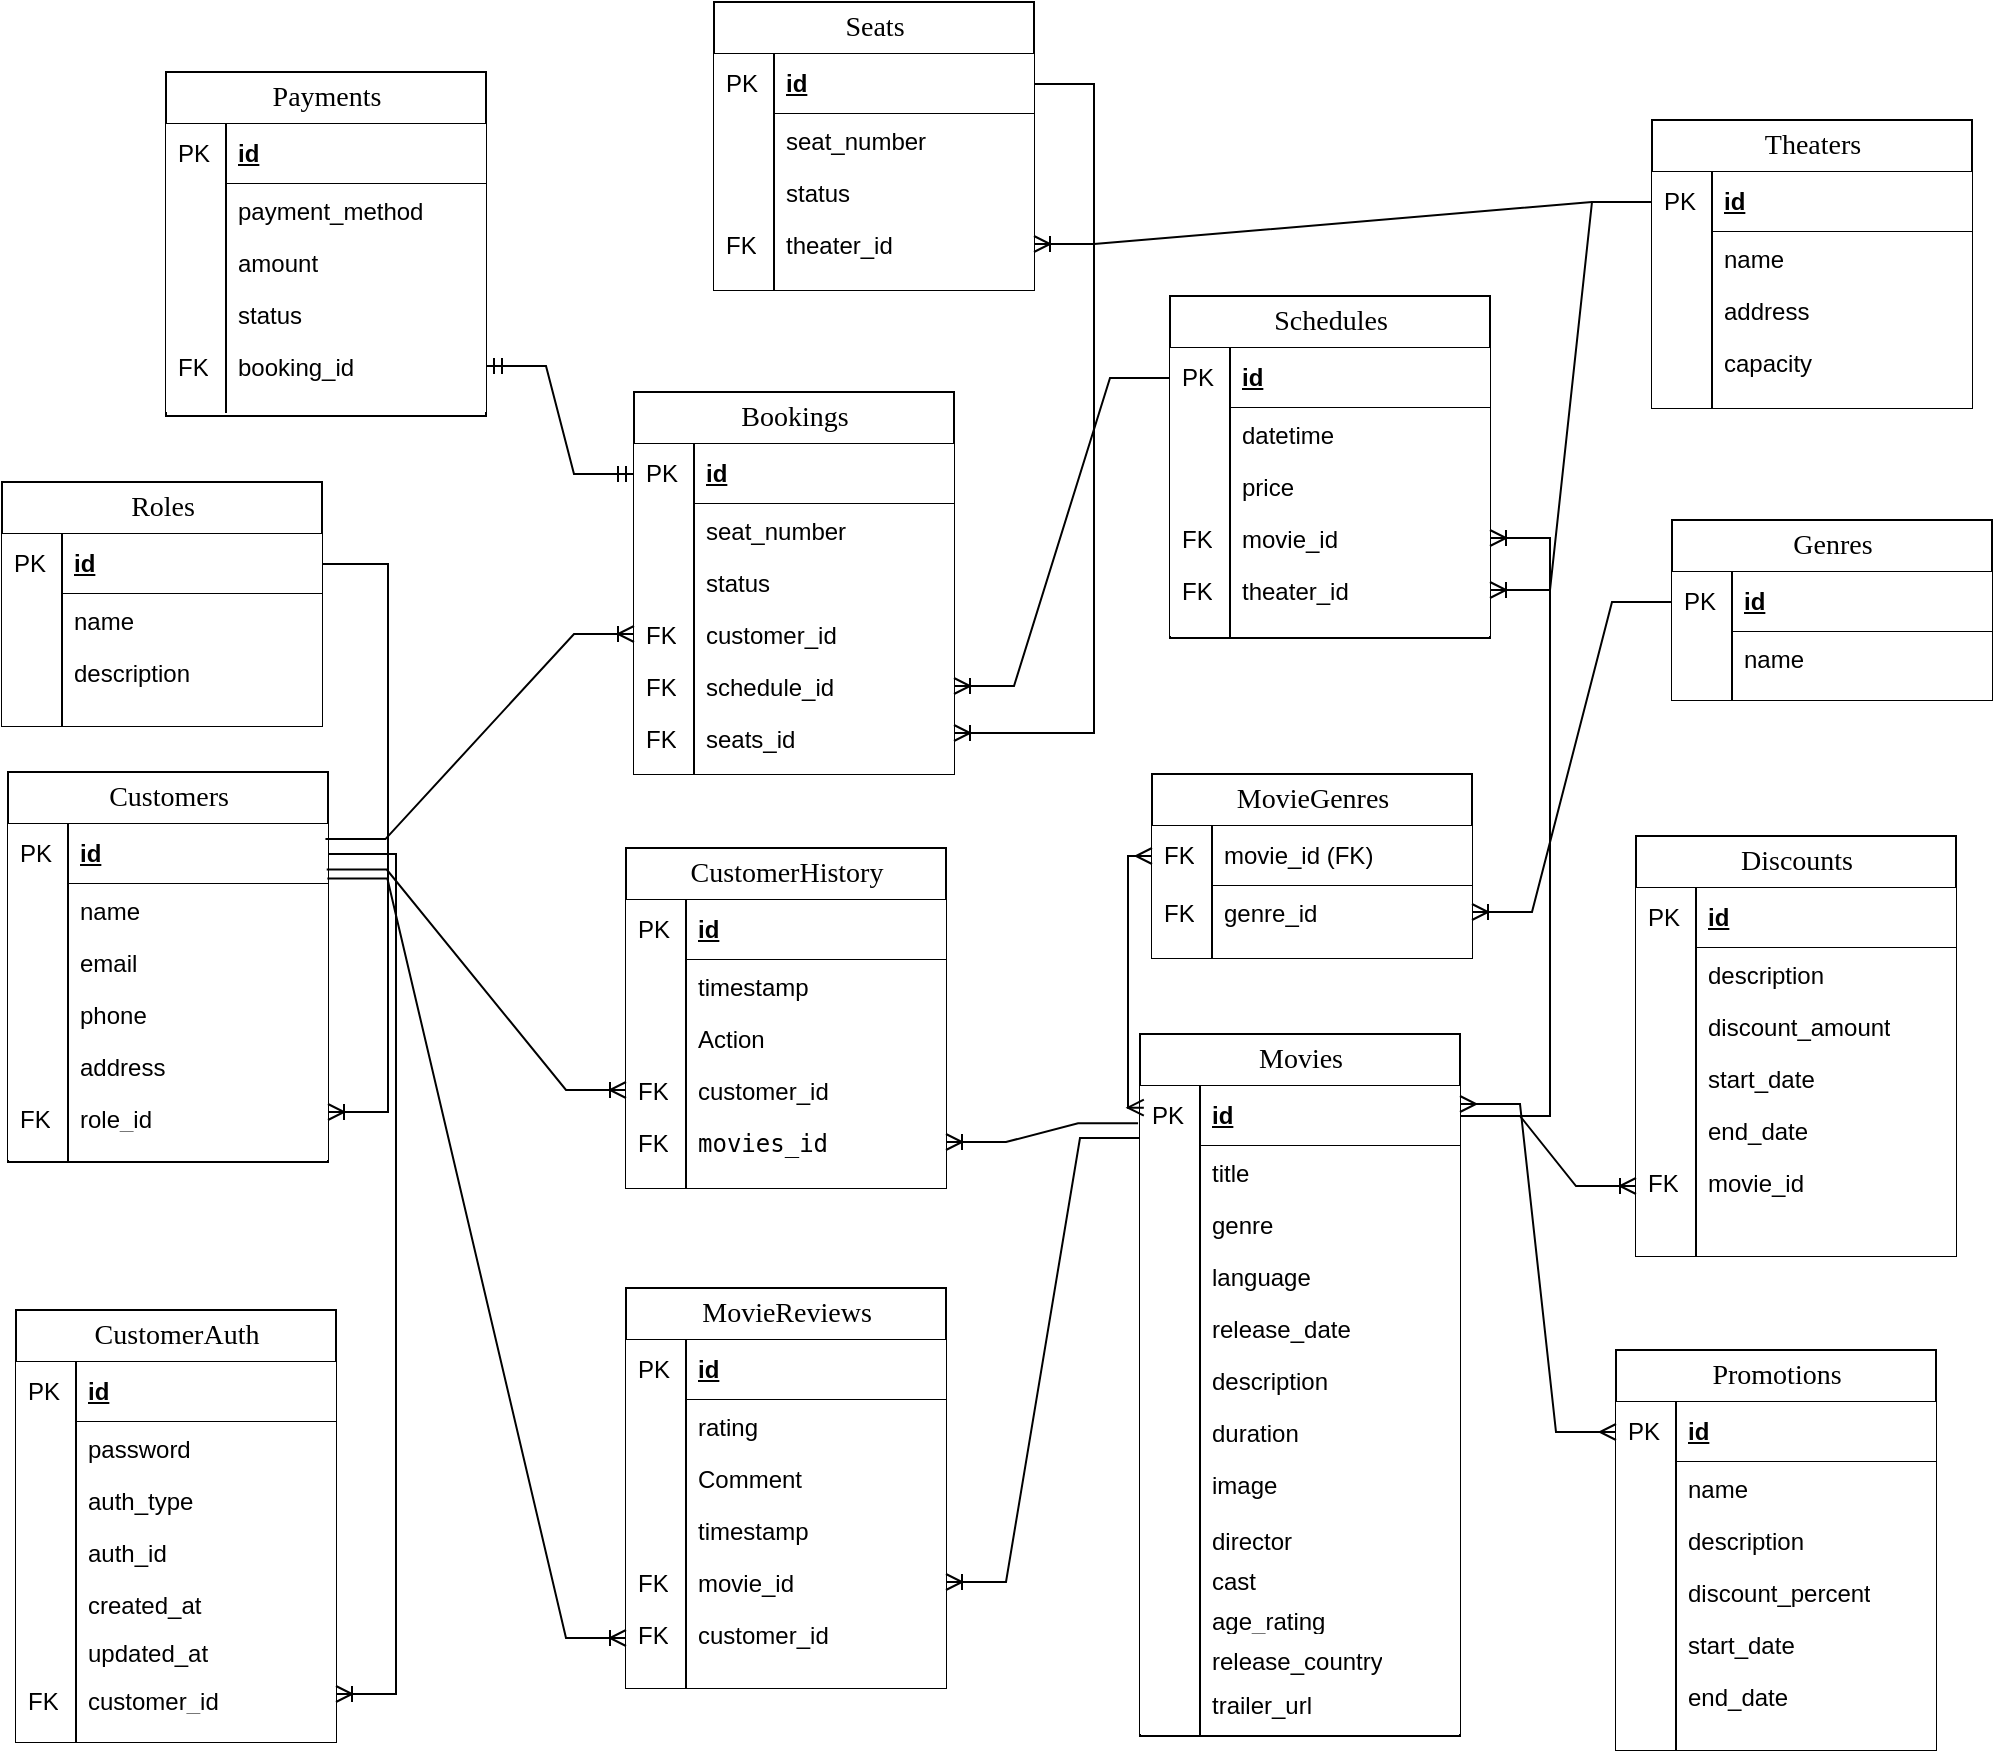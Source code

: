 <mxfile version="24.7.17">
  <diagram name="Page-1" id="e56a1550-8fbb-45ad-956c-1786394a9013">
    <mxGraphModel dx="2050" dy="1806" grid="0" gridSize="10" guides="1" tooltips="1" connect="1" arrows="1" fold="1" page="1" pageScale="1" pageWidth="1100" pageHeight="850" background="none" math="0" shadow="0">
      <root>
        <mxCell id="0" />
        <mxCell id="1" parent="0" />
        <mxCell id="2e49270ec7c68f3f-8" value="Theaters " style="swimlane;html=1;fontStyle=0;childLayout=stackLayout;horizontal=1;startSize=26;horizontalStack=0;resizeParent=1;resizeLast=0;collapsible=1;marginBottom=0;swimlaneFillColor=#ffffff;align=center;rounded=0;shadow=0;comic=0;labelBackgroundColor=none;strokeWidth=1;fontFamily=Verdana;fontSize=14;swimlaneLine=1;" parent="1" vertex="1">
          <mxGeometry x="875" y="-35" width="160" height="144" as="geometry" />
        </mxCell>
        <mxCell id="2e49270ec7c68f3f-9" value="id" style="shape=partialRectangle;top=0;left=0;right=0;bottom=1;html=1;align=left;verticalAlign=middle;spacingLeft=34;spacingRight=4;whiteSpace=wrap;overflow=hidden;rotatable=0;points=[[0,0.5],[1,0.5]];portConstraint=eastwest;dropTarget=0;fontStyle=5;" parent="2e49270ec7c68f3f-8" vertex="1">
          <mxGeometry y="26" width="160" height="30" as="geometry" />
        </mxCell>
        <mxCell id="2e49270ec7c68f3f-10" value="PK" style="shape=partialRectangle;top=0;left=0;bottom=0;html=1;align=left;verticalAlign=middle;spacingLeft=4;spacingRight=4;whiteSpace=wrap;overflow=hidden;rotatable=0;points=[];portConstraint=eastwest;part=1;" parent="2e49270ec7c68f3f-9" vertex="1" connectable="0">
          <mxGeometry width="30" height="30" as="geometry" />
        </mxCell>
        <mxCell id="2e49270ec7c68f3f-11" value="name" style="shape=partialRectangle;top=0;left=0;right=0;bottom=0;html=1;align=left;verticalAlign=top;spacingLeft=34;spacingRight=4;whiteSpace=wrap;overflow=hidden;rotatable=0;points=[[0,0.5],[1,0.5]];portConstraint=eastwest;dropTarget=0;" parent="2e49270ec7c68f3f-8" vertex="1">
          <mxGeometry y="56" width="160" height="26" as="geometry" />
        </mxCell>
        <mxCell id="2e49270ec7c68f3f-12" value="" style="shape=partialRectangle;top=0;left=0;bottom=0;html=1;align=left;verticalAlign=top;spacingLeft=4;spacingRight=4;whiteSpace=wrap;overflow=hidden;rotatable=0;points=[];portConstraint=eastwest;part=1;" parent="2e49270ec7c68f3f-11" vertex="1" connectable="0">
          <mxGeometry width="30" height="26" as="geometry" />
        </mxCell>
        <mxCell id="2e49270ec7c68f3f-13" value="address" style="shape=partialRectangle;top=0;left=0;right=0;bottom=0;html=1;align=left;verticalAlign=top;spacingLeft=34;spacingRight=4;whiteSpace=wrap;overflow=hidden;rotatable=0;points=[[0,0.5],[1,0.5]];portConstraint=eastwest;dropTarget=0;" parent="2e49270ec7c68f3f-8" vertex="1">
          <mxGeometry y="82" width="160" height="26" as="geometry" />
        </mxCell>
        <mxCell id="2e49270ec7c68f3f-14" value="" style="shape=partialRectangle;top=0;left=0;bottom=0;html=1;align=left;verticalAlign=top;spacingLeft=4;spacingRight=4;whiteSpace=wrap;overflow=hidden;rotatable=0;points=[];portConstraint=eastwest;part=1;" parent="2e49270ec7c68f3f-13" vertex="1" connectable="0">
          <mxGeometry width="30" height="26" as="geometry" />
        </mxCell>
        <mxCell id="2e49270ec7c68f3f-15" value="capacity" style="shape=partialRectangle;top=0;left=0;right=0;bottom=0;html=1;align=left;verticalAlign=top;spacingLeft=34;spacingRight=4;whiteSpace=wrap;overflow=hidden;rotatable=0;points=[[0,0.5],[1,0.5]];portConstraint=eastwest;dropTarget=0;" parent="2e49270ec7c68f3f-8" vertex="1">
          <mxGeometry y="108" width="160" height="26" as="geometry" />
        </mxCell>
        <mxCell id="2e49270ec7c68f3f-16" value="" style="shape=partialRectangle;top=0;left=0;bottom=0;html=1;align=left;verticalAlign=top;spacingLeft=4;spacingRight=4;whiteSpace=wrap;overflow=hidden;rotatable=0;points=[];portConstraint=eastwest;part=1;" parent="2e49270ec7c68f3f-15" vertex="1" connectable="0">
          <mxGeometry width="30" height="26" as="geometry" />
        </mxCell>
        <mxCell id="2e49270ec7c68f3f-17" value="" style="shape=partialRectangle;top=0;left=0;right=0;bottom=0;html=1;align=left;verticalAlign=top;spacingLeft=34;spacingRight=4;whiteSpace=wrap;overflow=hidden;rotatable=0;points=[[0,0.5],[1,0.5]];portConstraint=eastwest;dropTarget=0;" parent="2e49270ec7c68f3f-8" vertex="1">
          <mxGeometry y="134" width="160" height="10" as="geometry" />
        </mxCell>
        <mxCell id="2e49270ec7c68f3f-18" value="" style="shape=partialRectangle;top=0;left=0;bottom=0;html=1;align=left;verticalAlign=top;spacingLeft=4;spacingRight=4;whiteSpace=wrap;overflow=hidden;rotatable=0;points=[];portConstraint=eastwest;part=1;" parent="2e49270ec7c68f3f-17" vertex="1" connectable="0">
          <mxGeometry width="30" height="10" as="geometry" />
        </mxCell>
        <mxCell id="2e49270ec7c68f3f-19" value="Movies " style="swimlane;html=1;fontStyle=0;childLayout=stackLayout;horizontal=1;startSize=26;horizontalStack=0;resizeParent=1;resizeLast=0;collapsible=1;marginBottom=0;swimlaneFillColor=#ffffff;align=center;rounded=0;shadow=0;comic=0;labelBackgroundColor=none;strokeWidth=1;fontFamily=Verdana;fontSize=14" parent="1" vertex="1">
          <mxGeometry x="619" y="422" width="160" height="351" as="geometry" />
        </mxCell>
        <mxCell id="2e49270ec7c68f3f-20" value="id" style="shape=partialRectangle;top=0;left=0;right=0;bottom=1;html=1;align=left;verticalAlign=middle;spacingLeft=34;spacingRight=4;whiteSpace=wrap;overflow=hidden;rotatable=0;points=[[0,0.5],[1,0.5]];portConstraint=eastwest;dropTarget=0;fontStyle=5;" parent="2e49270ec7c68f3f-19" vertex="1">
          <mxGeometry y="26" width="160" height="30" as="geometry" />
        </mxCell>
        <mxCell id="2e49270ec7c68f3f-21" value="PK" style="shape=partialRectangle;top=0;left=0;bottom=0;html=1;align=left;verticalAlign=middle;spacingLeft=4;spacingRight=4;whiteSpace=wrap;overflow=hidden;rotatable=0;points=[];portConstraint=eastwest;part=1;" parent="2e49270ec7c68f3f-20" vertex="1" connectable="0">
          <mxGeometry width="30" height="30" as="geometry" />
        </mxCell>
        <mxCell id="2e49270ec7c68f3f-22" value="title" style="shape=partialRectangle;top=0;left=0;right=0;bottom=0;html=1;align=left;verticalAlign=top;spacingLeft=34;spacingRight=4;whiteSpace=wrap;overflow=hidden;rotatable=0;points=[[0,0.5],[1,0.5]];portConstraint=eastwest;dropTarget=0;" parent="2e49270ec7c68f3f-19" vertex="1">
          <mxGeometry y="56" width="160" height="26" as="geometry" />
        </mxCell>
        <mxCell id="2e49270ec7c68f3f-23" value="" style="shape=partialRectangle;top=0;left=0;bottom=0;html=1;align=left;verticalAlign=top;spacingLeft=4;spacingRight=4;whiteSpace=wrap;overflow=hidden;rotatable=0;points=[];portConstraint=eastwest;part=1;" parent="2e49270ec7c68f3f-22" vertex="1" connectable="0">
          <mxGeometry width="30" height="26" as="geometry" />
        </mxCell>
        <mxCell id="2e49270ec7c68f3f-24" value="genre" style="shape=partialRectangle;top=0;left=0;right=0;bottom=0;html=1;align=left;verticalAlign=top;spacingLeft=34;spacingRight=4;whiteSpace=wrap;overflow=hidden;rotatable=0;points=[[0,0.5],[1,0.5]];portConstraint=eastwest;dropTarget=0;" parent="2e49270ec7c68f3f-19" vertex="1">
          <mxGeometry y="82" width="160" height="26" as="geometry" />
        </mxCell>
        <mxCell id="2e49270ec7c68f3f-25" value="" style="shape=partialRectangle;top=0;left=0;bottom=0;html=1;align=left;verticalAlign=top;spacingLeft=4;spacingRight=4;whiteSpace=wrap;overflow=hidden;rotatable=0;points=[];portConstraint=eastwest;part=1;" parent="2e49270ec7c68f3f-24" vertex="1" connectable="0">
          <mxGeometry width="30" height="26" as="geometry" />
        </mxCell>
        <mxCell id="2e49270ec7c68f3f-26" value="language" style="shape=partialRectangle;top=0;left=0;right=0;bottom=0;html=1;align=left;verticalAlign=top;spacingLeft=34;spacingRight=4;whiteSpace=wrap;overflow=hidden;rotatable=0;points=[[0,0.5],[1,0.5]];portConstraint=eastwest;dropTarget=0;" parent="2e49270ec7c68f3f-19" vertex="1">
          <mxGeometry y="108" width="160" height="26" as="geometry" />
        </mxCell>
        <mxCell id="2e49270ec7c68f3f-27" value="" style="shape=partialRectangle;top=0;left=0;bottom=0;html=1;align=left;verticalAlign=top;spacingLeft=4;spacingRight=4;whiteSpace=wrap;overflow=hidden;rotatable=0;points=[];portConstraint=eastwest;part=1;" parent="2e49270ec7c68f3f-26" vertex="1" connectable="0">
          <mxGeometry width="30" height="26" as="geometry" />
        </mxCell>
        <mxCell id="2e49270ec7c68f3f-28" value="release_date" style="shape=partialRectangle;top=0;left=0;right=0;bottom=0;html=1;align=left;verticalAlign=top;spacingLeft=34;spacingRight=4;whiteSpace=wrap;overflow=hidden;rotatable=0;points=[[0,0.5],[1,0.5]];portConstraint=eastwest;dropTarget=0;" parent="2e49270ec7c68f3f-19" vertex="1">
          <mxGeometry y="134" width="160" height="26" as="geometry" />
        </mxCell>
        <mxCell id="2e49270ec7c68f3f-29" value="" style="shape=partialRectangle;top=0;left=0;bottom=0;html=1;align=left;verticalAlign=top;spacingLeft=4;spacingRight=4;whiteSpace=wrap;overflow=hidden;rotatable=0;points=[];portConstraint=eastwest;part=1;" parent="2e49270ec7c68f3f-28" vertex="1" connectable="0">
          <mxGeometry width="30" height="26" as="geometry" />
        </mxCell>
        <mxCell id="Ck0iLwcCLcLTEuZvL026-64" value="description" style="shape=partialRectangle;top=0;left=0;right=0;bottom=0;html=1;align=left;verticalAlign=top;spacingLeft=34;spacingRight=4;whiteSpace=wrap;overflow=hidden;rotatable=0;points=[[0,0.5],[1,0.5]];portConstraint=eastwest;dropTarget=0;" parent="2e49270ec7c68f3f-19" vertex="1">
          <mxGeometry y="160" width="160" height="26" as="geometry" />
        </mxCell>
        <mxCell id="Ck0iLwcCLcLTEuZvL026-65" value="" style="shape=partialRectangle;top=0;left=0;bottom=0;html=1;align=left;verticalAlign=top;spacingLeft=4;spacingRight=4;whiteSpace=wrap;overflow=hidden;rotatable=0;points=[];portConstraint=eastwest;part=1;" parent="Ck0iLwcCLcLTEuZvL026-64" vertex="1" connectable="0">
          <mxGeometry width="30" height="26" as="geometry" />
        </mxCell>
        <mxCell id="Ck0iLwcCLcLTEuZvL026-66" value="duration" style="shape=partialRectangle;top=0;left=0;right=0;bottom=0;html=1;align=left;verticalAlign=top;spacingLeft=34;spacingRight=4;whiteSpace=wrap;overflow=hidden;rotatable=0;points=[[0,0.5],[1,0.5]];portConstraint=eastwest;dropTarget=0;" parent="2e49270ec7c68f3f-19" vertex="1">
          <mxGeometry y="186" width="160" height="26" as="geometry" />
        </mxCell>
        <mxCell id="Ck0iLwcCLcLTEuZvL026-67" value="" style="shape=partialRectangle;top=0;left=0;bottom=0;html=1;align=left;verticalAlign=top;spacingLeft=4;spacingRight=4;whiteSpace=wrap;overflow=hidden;rotatable=0;points=[];portConstraint=eastwest;part=1;" parent="Ck0iLwcCLcLTEuZvL026-66" vertex="1" connectable="0">
          <mxGeometry width="30" height="26" as="geometry" />
        </mxCell>
        <mxCell id="Ck0iLwcCLcLTEuZvL026-68" value="image" style="shape=partialRectangle;top=0;left=0;right=0;bottom=0;html=1;align=left;verticalAlign=top;spacingLeft=34;spacingRight=4;whiteSpace=wrap;overflow=hidden;rotatable=0;points=[[0,0.5],[1,0.5]];portConstraint=eastwest;dropTarget=0;" parent="2e49270ec7c68f3f-19" vertex="1">
          <mxGeometry y="212" width="160" height="28" as="geometry" />
        </mxCell>
        <mxCell id="Ck0iLwcCLcLTEuZvL026-69" value="" style="shape=partialRectangle;top=0;left=0;bottom=0;html=1;align=left;verticalAlign=top;spacingLeft=4;spacingRight=4;whiteSpace=wrap;overflow=hidden;rotatable=0;points=[];portConstraint=eastwest;part=1;" parent="Ck0iLwcCLcLTEuZvL026-68" vertex="1" connectable="0">
          <mxGeometry width="30" height="28" as="geometry" />
        </mxCell>
        <mxCell id="680Rd4MxF3i5vNbazIdR-1" value="director" style="shape=partialRectangle;top=0;left=0;right=0;bottom=0;html=1;align=left;verticalAlign=top;spacingLeft=34;spacingRight=4;whiteSpace=wrap;overflow=hidden;rotatable=0;points=[[0,0.5],[1,0.5]];portConstraint=eastwest;dropTarget=0;" parent="2e49270ec7c68f3f-19" vertex="1">
          <mxGeometry y="240" width="160" height="20" as="geometry" />
        </mxCell>
        <mxCell id="680Rd4MxF3i5vNbazIdR-2" value="" style="shape=partialRectangle;top=0;left=0;bottom=0;html=1;align=left;verticalAlign=top;spacingLeft=4;spacingRight=4;whiteSpace=wrap;overflow=hidden;rotatable=0;points=[];portConstraint=eastwest;part=1;" parent="680Rd4MxF3i5vNbazIdR-1" vertex="1" connectable="0">
          <mxGeometry width="30" height="20" as="geometry" />
        </mxCell>
        <mxCell id="680Rd4MxF3i5vNbazIdR-5" value="cast" style="shape=partialRectangle;top=0;left=0;right=0;bottom=0;html=1;align=left;verticalAlign=top;spacingLeft=34;spacingRight=4;whiteSpace=wrap;overflow=hidden;rotatable=0;points=[[0,0.5],[1,0.5]];portConstraint=eastwest;dropTarget=0;" parent="2e49270ec7c68f3f-19" vertex="1">
          <mxGeometry y="260" width="160" height="20" as="geometry" />
        </mxCell>
        <mxCell id="680Rd4MxF3i5vNbazIdR-6" value="" style="shape=partialRectangle;top=0;left=0;bottom=0;html=1;align=left;verticalAlign=top;spacingLeft=4;spacingRight=4;whiteSpace=wrap;overflow=hidden;rotatable=0;points=[];portConstraint=eastwest;part=1;" parent="680Rd4MxF3i5vNbazIdR-5" vertex="1" connectable="0">
          <mxGeometry width="30" height="20" as="geometry" />
        </mxCell>
        <mxCell id="680Rd4MxF3i5vNbazIdR-3" value="age_rating" style="shape=partialRectangle;top=0;left=0;right=0;bottom=0;html=1;align=left;verticalAlign=top;spacingLeft=34;spacingRight=4;whiteSpace=wrap;overflow=hidden;rotatable=0;points=[[0,0.5],[1,0.5]];portConstraint=eastwest;dropTarget=0;" parent="2e49270ec7c68f3f-19" vertex="1">
          <mxGeometry y="280" width="160" height="20" as="geometry" />
        </mxCell>
        <mxCell id="680Rd4MxF3i5vNbazIdR-4" value="" style="shape=partialRectangle;top=0;left=0;bottom=0;html=1;align=left;verticalAlign=top;spacingLeft=4;spacingRight=4;whiteSpace=wrap;overflow=hidden;rotatable=0;points=[];portConstraint=eastwest;part=1;" parent="680Rd4MxF3i5vNbazIdR-3" vertex="1" connectable="0">
          <mxGeometry width="30" height="20" as="geometry" />
        </mxCell>
        <mxCell id="680Rd4MxF3i5vNbazIdR-7" value="release_country" style="shape=partialRectangle;top=0;left=0;right=0;bottom=0;html=1;align=left;verticalAlign=top;spacingLeft=34;spacingRight=4;whiteSpace=wrap;overflow=hidden;rotatable=0;points=[[0,0.5],[1,0.5]];portConstraint=eastwest;dropTarget=0;" parent="2e49270ec7c68f3f-19" vertex="1">
          <mxGeometry y="300" width="160" height="22" as="geometry" />
        </mxCell>
        <mxCell id="680Rd4MxF3i5vNbazIdR-8" value="" style="shape=partialRectangle;top=0;left=0;bottom=0;html=1;align=left;verticalAlign=top;spacingLeft=4;spacingRight=4;whiteSpace=wrap;overflow=hidden;rotatable=0;points=[];portConstraint=eastwest;part=1;" parent="680Rd4MxF3i5vNbazIdR-7" vertex="1" connectable="0">
          <mxGeometry width="30" height="22" as="geometry" />
        </mxCell>
        <mxCell id="680Rd4MxF3i5vNbazIdR-9" value="trailer_url" style="shape=partialRectangle;top=0;left=0;right=0;bottom=0;html=1;align=left;verticalAlign=top;spacingLeft=34;spacingRight=4;whiteSpace=wrap;overflow=hidden;rotatable=0;points=[[0,0.5],[1,0.5]];portConstraint=eastwest;dropTarget=0;" parent="2e49270ec7c68f3f-19" vertex="1">
          <mxGeometry y="322" width="160" height="22" as="geometry" />
        </mxCell>
        <mxCell id="680Rd4MxF3i5vNbazIdR-10" value="" style="shape=partialRectangle;top=0;left=0;bottom=0;html=1;align=left;verticalAlign=top;spacingLeft=4;spacingRight=4;whiteSpace=wrap;overflow=hidden;rotatable=0;points=[];portConstraint=eastwest;part=1;" parent="680Rd4MxF3i5vNbazIdR-9" vertex="1" connectable="0">
          <mxGeometry width="30" height="22" as="geometry" />
        </mxCell>
        <mxCell id="680Rd4MxF3i5vNbazIdR-11" value="" style="shape=partialRectangle;top=0;left=0;right=0;bottom=0;html=1;align=left;verticalAlign=top;spacingLeft=34;spacingRight=4;whiteSpace=wrap;overflow=hidden;rotatable=0;points=[[0,0.5],[1,0.5]];portConstraint=eastwest;dropTarget=0;" parent="2e49270ec7c68f3f-19" vertex="1">
          <mxGeometry y="344" width="160" height="6" as="geometry" />
        </mxCell>
        <mxCell id="680Rd4MxF3i5vNbazIdR-12" value="" style="shape=partialRectangle;top=0;left=0;bottom=0;html=1;align=left;verticalAlign=top;spacingLeft=4;spacingRight=4;whiteSpace=wrap;overflow=hidden;rotatable=0;points=[];portConstraint=eastwest;part=1;" parent="680Rd4MxF3i5vNbazIdR-11" vertex="1" connectable="0">
          <mxGeometry width="30" height="6" as="geometry" />
        </mxCell>
        <mxCell id="2e49270ec7c68f3f-30" value="Schedules " style="swimlane;html=1;fontStyle=0;childLayout=stackLayout;horizontal=1;startSize=26;horizontalStack=0;resizeParent=1;resizeLast=0;collapsible=1;marginBottom=0;swimlaneFillColor=#ffffff;align=center;rounded=0;shadow=0;comic=0;labelBackgroundColor=none;strokeWidth=1;fontFamily=Verdana;fontSize=14" parent="1" vertex="1">
          <mxGeometry x="634" y="53" width="160" height="171" as="geometry" />
        </mxCell>
        <mxCell id="2e49270ec7c68f3f-31" value="id" style="shape=partialRectangle;top=0;left=0;right=0;bottom=1;html=1;align=left;verticalAlign=middle;spacingLeft=34;spacingRight=4;whiteSpace=wrap;overflow=hidden;rotatable=0;points=[[0,0.5],[1,0.5]];portConstraint=eastwest;dropTarget=0;fontStyle=5;" parent="2e49270ec7c68f3f-30" vertex="1">
          <mxGeometry y="26" width="160" height="30" as="geometry" />
        </mxCell>
        <mxCell id="2e49270ec7c68f3f-32" value="PK" style="shape=partialRectangle;top=0;left=0;bottom=0;html=1;align=left;verticalAlign=middle;spacingLeft=4;spacingRight=4;whiteSpace=wrap;overflow=hidden;rotatable=0;points=[];portConstraint=eastwest;part=1;" parent="2e49270ec7c68f3f-31" vertex="1" connectable="0">
          <mxGeometry width="30" height="30" as="geometry" />
        </mxCell>
        <mxCell id="2e49270ec7c68f3f-33" value="datetime" style="shape=partialRectangle;top=0;left=0;right=0;bottom=0;html=1;align=left;verticalAlign=top;spacingLeft=34;spacingRight=4;whiteSpace=wrap;overflow=hidden;rotatable=0;points=[[0,0.5],[1,0.5]];portConstraint=eastwest;dropTarget=0;" parent="2e49270ec7c68f3f-30" vertex="1">
          <mxGeometry y="56" width="160" height="26" as="geometry" />
        </mxCell>
        <mxCell id="2e49270ec7c68f3f-34" value="" style="shape=partialRectangle;top=0;left=0;bottom=0;html=1;align=left;verticalAlign=top;spacingLeft=4;spacingRight=4;whiteSpace=wrap;overflow=hidden;rotatable=0;points=[];portConstraint=eastwest;part=1;" parent="2e49270ec7c68f3f-33" vertex="1" connectable="0">
          <mxGeometry width="30" height="26" as="geometry" />
        </mxCell>
        <mxCell id="2e49270ec7c68f3f-35" value="price" style="shape=partialRectangle;top=0;left=0;right=0;bottom=0;html=1;align=left;verticalAlign=top;spacingLeft=34;spacingRight=4;whiteSpace=wrap;overflow=hidden;rotatable=0;points=[[0,0.5],[1,0.5]];portConstraint=eastwest;dropTarget=0;" parent="2e49270ec7c68f3f-30" vertex="1">
          <mxGeometry y="82" width="160" height="26" as="geometry" />
        </mxCell>
        <mxCell id="2e49270ec7c68f3f-36" value="" style="shape=partialRectangle;top=0;left=0;bottom=0;html=1;align=left;verticalAlign=top;spacingLeft=4;spacingRight=4;whiteSpace=wrap;overflow=hidden;rotatable=0;points=[];portConstraint=eastwest;part=1;" parent="2e49270ec7c68f3f-35" vertex="1" connectable="0">
          <mxGeometry width="30" height="26" as="geometry" />
        </mxCell>
        <mxCell id="2e49270ec7c68f3f-37" value="movie_id" style="shape=partialRectangle;top=0;left=0;right=0;bottom=0;html=1;align=left;verticalAlign=top;spacingLeft=34;spacingRight=4;whiteSpace=wrap;overflow=hidden;rotatable=0;points=[[0,0.5],[1,0.5]];portConstraint=eastwest;dropTarget=0;" parent="2e49270ec7c68f3f-30" vertex="1">
          <mxGeometry y="108" width="160" height="26" as="geometry" />
        </mxCell>
        <mxCell id="2e49270ec7c68f3f-38" value="FK" style="shape=partialRectangle;top=0;left=0;bottom=0;html=1;align=left;verticalAlign=top;spacingLeft=4;spacingRight=4;whiteSpace=wrap;overflow=hidden;rotatable=0;points=[];portConstraint=eastwest;part=1;" parent="2e49270ec7c68f3f-37" vertex="1" connectable="0">
          <mxGeometry width="30" height="26" as="geometry" />
        </mxCell>
        <mxCell id="2e49270ec7c68f3f-39" value="theater_id&amp;nbsp;" style="shape=partialRectangle;top=0;left=0;right=0;bottom=0;html=1;align=left;verticalAlign=top;spacingLeft=34;spacingRight=4;whiteSpace=wrap;overflow=hidden;rotatable=0;points=[[0,0.5],[1,0.5]];portConstraint=eastwest;dropTarget=0;" parent="2e49270ec7c68f3f-30" vertex="1">
          <mxGeometry y="134" width="160" height="26" as="geometry" />
        </mxCell>
        <mxCell id="2e49270ec7c68f3f-40" value="FK" style="shape=partialRectangle;top=0;left=0;bottom=0;html=1;align=left;verticalAlign=top;spacingLeft=4;spacingRight=4;whiteSpace=wrap;overflow=hidden;rotatable=0;points=[];portConstraint=eastwest;part=1;" parent="2e49270ec7c68f3f-39" vertex="1" connectable="0">
          <mxGeometry width="30" height="26" as="geometry" />
        </mxCell>
        <mxCell id="Ck0iLwcCLcLTEuZvL026-1" value="" style="shape=partialRectangle;top=0;left=0;right=0;bottom=0;html=1;align=left;verticalAlign=top;spacingLeft=34;spacingRight=4;whiteSpace=wrap;overflow=hidden;rotatable=0;points=[[0,0.5],[1,0.5]];portConstraint=eastwest;dropTarget=0;" parent="2e49270ec7c68f3f-30" vertex="1">
          <mxGeometry y="160" width="160" height="10" as="geometry" />
        </mxCell>
        <mxCell id="Ck0iLwcCLcLTEuZvL026-2" value="" style="shape=partialRectangle;top=0;left=0;bottom=0;html=1;align=left;verticalAlign=top;spacingLeft=4;spacingRight=4;whiteSpace=wrap;overflow=hidden;rotatable=0;points=[];portConstraint=eastwest;part=1;" parent="Ck0iLwcCLcLTEuZvL026-1" vertex="1" connectable="0">
          <mxGeometry width="30" height="10" as="geometry" />
        </mxCell>
        <mxCell id="2e49270ec7c68f3f-80" value="Customers " style="swimlane;html=1;fontStyle=0;childLayout=stackLayout;horizontal=1;startSize=26;horizontalStack=0;resizeParent=1;resizeLast=0;collapsible=1;marginBottom=0;swimlaneFillColor=#ffffff;align=center;rounded=0;shadow=0;comic=0;labelBackgroundColor=none;strokeWidth=1;fontFamily=Verdana;fontSize=14" parent="1" vertex="1">
          <mxGeometry x="53" y="291" width="160" height="195" as="geometry" />
        </mxCell>
        <mxCell id="2e49270ec7c68f3f-81" value="id" style="shape=partialRectangle;top=0;left=0;right=0;bottom=1;html=1;align=left;verticalAlign=middle;spacingLeft=34;spacingRight=4;whiteSpace=wrap;overflow=hidden;rotatable=0;points=[[0,0.5],[1,0.5]];portConstraint=eastwest;dropTarget=0;fontStyle=5;" parent="2e49270ec7c68f3f-80" vertex="1">
          <mxGeometry y="26" width="160" height="30" as="geometry" />
        </mxCell>
        <mxCell id="2e49270ec7c68f3f-82" value="PK" style="shape=partialRectangle;top=0;left=0;bottom=0;html=1;align=left;verticalAlign=middle;spacingLeft=4;spacingRight=4;whiteSpace=wrap;overflow=hidden;rotatable=0;points=[];portConstraint=eastwest;part=1;" parent="2e49270ec7c68f3f-81" vertex="1" connectable="0">
          <mxGeometry width="30" height="30" as="geometry" />
        </mxCell>
        <mxCell id="2e49270ec7c68f3f-83" value="name" style="shape=partialRectangle;top=0;left=0;right=0;bottom=0;html=1;align=left;verticalAlign=top;spacingLeft=34;spacingRight=4;whiteSpace=wrap;overflow=hidden;rotatable=0;points=[[0,0.5],[1,0.5]];portConstraint=eastwest;dropTarget=0;" parent="2e49270ec7c68f3f-80" vertex="1">
          <mxGeometry y="56" width="160" height="26" as="geometry" />
        </mxCell>
        <mxCell id="2e49270ec7c68f3f-84" value="" style="shape=partialRectangle;top=0;left=0;bottom=0;html=1;align=left;verticalAlign=top;spacingLeft=4;spacingRight=4;whiteSpace=wrap;overflow=hidden;rotatable=0;points=[];portConstraint=eastwest;part=1;" parent="2e49270ec7c68f3f-83" vertex="1" connectable="0">
          <mxGeometry width="30" height="26" as="geometry" />
        </mxCell>
        <mxCell id="2e49270ec7c68f3f-85" value="email" style="shape=partialRectangle;top=0;left=0;right=0;bottom=0;html=1;align=left;verticalAlign=top;spacingLeft=34;spacingRight=4;whiteSpace=wrap;overflow=hidden;rotatable=0;points=[[0,0.5],[1,0.5]];portConstraint=eastwest;dropTarget=0;" parent="2e49270ec7c68f3f-80" vertex="1">
          <mxGeometry y="82" width="160" height="26" as="geometry" />
        </mxCell>
        <mxCell id="2e49270ec7c68f3f-86" value="" style="shape=partialRectangle;top=0;left=0;bottom=0;html=1;align=left;verticalAlign=top;spacingLeft=4;spacingRight=4;whiteSpace=wrap;overflow=hidden;rotatable=0;points=[];portConstraint=eastwest;part=1;" parent="2e49270ec7c68f3f-85" vertex="1" connectable="0">
          <mxGeometry width="30" height="26" as="geometry" />
        </mxCell>
        <mxCell id="2e49270ec7c68f3f-87" value="phone" style="shape=partialRectangle;top=0;left=0;right=0;bottom=0;html=1;align=left;verticalAlign=top;spacingLeft=34;spacingRight=4;whiteSpace=wrap;overflow=hidden;rotatable=0;points=[[0,0.5],[1,0.5]];portConstraint=eastwest;dropTarget=0;" parent="2e49270ec7c68f3f-80" vertex="1">
          <mxGeometry y="108" width="160" height="26" as="geometry" />
        </mxCell>
        <mxCell id="2e49270ec7c68f3f-88" value="" style="shape=partialRectangle;top=0;left=0;bottom=0;html=1;align=left;verticalAlign=top;spacingLeft=4;spacingRight=4;whiteSpace=wrap;overflow=hidden;rotatable=0;points=[];portConstraint=eastwest;part=1;" parent="2e49270ec7c68f3f-87" vertex="1" connectable="0">
          <mxGeometry width="30" height="26" as="geometry" />
        </mxCell>
        <mxCell id="2e49270ec7c68f3f-89" value="address" style="shape=partialRectangle;top=0;left=0;right=0;bottom=0;html=1;align=left;verticalAlign=top;spacingLeft=34;spacingRight=4;whiteSpace=wrap;overflow=hidden;rotatable=0;points=[[0,0.5],[1,0.5]];portConstraint=eastwest;dropTarget=0;" parent="2e49270ec7c68f3f-80" vertex="1">
          <mxGeometry y="134" width="160" height="26" as="geometry" />
        </mxCell>
        <mxCell id="2e49270ec7c68f3f-90" value="" style="shape=partialRectangle;top=0;left=0;bottom=0;html=1;align=left;verticalAlign=top;spacingLeft=4;spacingRight=4;whiteSpace=wrap;overflow=hidden;rotatable=0;points=[];portConstraint=eastwest;part=1;" parent="2e49270ec7c68f3f-89" vertex="1" connectable="0">
          <mxGeometry width="30" height="26" as="geometry" />
        </mxCell>
        <mxCell id="Ck0iLwcCLcLTEuZvL026-47" value="role_id" style="shape=partialRectangle;top=0;left=0;right=0;bottom=0;html=1;align=left;verticalAlign=top;spacingLeft=34;spacingRight=4;whiteSpace=wrap;overflow=hidden;rotatable=0;points=[[0,0.5],[1,0.5]];portConstraint=eastwest;dropTarget=0;" parent="2e49270ec7c68f3f-80" vertex="1">
          <mxGeometry y="160" width="160" height="20" as="geometry" />
        </mxCell>
        <mxCell id="Ck0iLwcCLcLTEuZvL026-48" value="FK" style="shape=partialRectangle;top=0;left=0;bottom=0;html=1;align=left;verticalAlign=top;spacingLeft=4;spacingRight=4;whiteSpace=wrap;overflow=hidden;rotatable=0;points=[];portConstraint=eastwest;part=1;" parent="Ck0iLwcCLcLTEuZvL026-47" vertex="1" connectable="0">
          <mxGeometry width="30" height="20" as="geometry" />
        </mxCell>
        <mxCell id="Ia1ixVtALMFKaBzDmRgr-7" value="" style="shape=partialRectangle;top=0;left=0;right=0;bottom=0;html=1;align=left;verticalAlign=top;spacingLeft=34;spacingRight=4;whiteSpace=wrap;overflow=hidden;rotatable=0;points=[[0,0.5],[1,0.5]];portConstraint=eastwest;dropTarget=0;" parent="2e49270ec7c68f3f-80" vertex="1">
          <mxGeometry y="180" width="160" height="14" as="geometry" />
        </mxCell>
        <mxCell id="Ia1ixVtALMFKaBzDmRgr-8" value="" style="shape=partialRectangle;top=0;left=0;bottom=0;html=1;align=left;verticalAlign=top;spacingLeft=4;spacingRight=4;whiteSpace=wrap;overflow=hidden;rotatable=0;points=[];portConstraint=eastwest;part=1;" parent="Ia1ixVtALMFKaBzDmRgr-7" vertex="1" connectable="0">
          <mxGeometry width="30" height="14" as="geometry" />
        </mxCell>
        <mxCell id="Ck0iLwcCLcLTEuZvL026-49" value="Roles" style="swimlane;html=1;fontStyle=0;childLayout=stackLayout;horizontal=1;startSize=26;horizontalStack=0;resizeParent=1;resizeLast=0;collapsible=1;marginBottom=0;swimlaneFillColor=#ffffff;align=center;rounded=0;shadow=0;comic=0;labelBackgroundColor=none;strokeWidth=1;fontFamily=Verdana;fontSize=14" parent="1" vertex="1">
          <mxGeometry x="50" y="146" width="160" height="122" as="geometry" />
        </mxCell>
        <mxCell id="Ck0iLwcCLcLTEuZvL026-50" value="id" style="shape=partialRectangle;top=0;left=0;right=0;bottom=1;html=1;align=left;verticalAlign=middle;spacingLeft=34;spacingRight=4;whiteSpace=wrap;overflow=hidden;rotatable=0;points=[[0,0.5],[1,0.5]];portConstraint=eastwest;dropTarget=0;fontStyle=5;" parent="Ck0iLwcCLcLTEuZvL026-49" vertex="1">
          <mxGeometry y="26" width="160" height="30" as="geometry" />
        </mxCell>
        <mxCell id="Ck0iLwcCLcLTEuZvL026-51" value="PK" style="shape=partialRectangle;top=0;left=0;bottom=0;html=1;align=left;verticalAlign=middle;spacingLeft=4;spacingRight=4;whiteSpace=wrap;overflow=hidden;rotatable=0;points=[];portConstraint=eastwest;part=1;" parent="Ck0iLwcCLcLTEuZvL026-50" vertex="1" connectable="0">
          <mxGeometry width="30" height="30" as="geometry" />
        </mxCell>
        <mxCell id="Ck0iLwcCLcLTEuZvL026-52" value="name" style="shape=partialRectangle;top=0;left=0;right=0;bottom=0;html=1;align=left;verticalAlign=top;spacingLeft=34;spacingRight=4;whiteSpace=wrap;overflow=hidden;rotatable=0;points=[[0,0.5],[1,0.5]];portConstraint=eastwest;dropTarget=0;" parent="Ck0iLwcCLcLTEuZvL026-49" vertex="1">
          <mxGeometry y="56" width="160" height="26" as="geometry" />
        </mxCell>
        <mxCell id="Ck0iLwcCLcLTEuZvL026-53" value="" style="shape=partialRectangle;top=0;left=0;bottom=0;html=1;align=left;verticalAlign=top;spacingLeft=4;spacingRight=4;whiteSpace=wrap;overflow=hidden;rotatable=0;points=[];portConstraint=eastwest;part=1;" parent="Ck0iLwcCLcLTEuZvL026-52" vertex="1" connectable="0">
          <mxGeometry width="30" height="26" as="geometry" />
        </mxCell>
        <mxCell id="Ck0iLwcCLcLTEuZvL026-54" value="description" style="shape=partialRectangle;top=0;left=0;right=0;bottom=0;html=1;align=left;verticalAlign=top;spacingLeft=34;spacingRight=4;whiteSpace=wrap;overflow=hidden;rotatable=0;points=[[0,0.5],[1,0.5]];portConstraint=eastwest;dropTarget=0;" parent="Ck0iLwcCLcLTEuZvL026-49" vertex="1">
          <mxGeometry y="82" width="160" height="26" as="geometry" />
        </mxCell>
        <mxCell id="Ck0iLwcCLcLTEuZvL026-55" value="" style="shape=partialRectangle;top=0;left=0;bottom=0;html=1;align=left;verticalAlign=top;spacingLeft=4;spacingRight=4;whiteSpace=wrap;overflow=hidden;rotatable=0;points=[];portConstraint=eastwest;part=1;" parent="Ck0iLwcCLcLTEuZvL026-54" vertex="1" connectable="0">
          <mxGeometry width="30" height="26" as="geometry" />
        </mxCell>
        <mxCell id="Ck0iLwcCLcLTEuZvL026-62" value="" style="shape=partialRectangle;top=0;left=0;right=0;bottom=0;html=1;align=left;verticalAlign=top;spacingLeft=34;spacingRight=4;whiteSpace=wrap;overflow=hidden;rotatable=0;points=[[0,0.5],[1,0.5]];portConstraint=eastwest;dropTarget=0;" parent="Ck0iLwcCLcLTEuZvL026-49" vertex="1">
          <mxGeometry y="108" width="160" height="14" as="geometry" />
        </mxCell>
        <mxCell id="Ck0iLwcCLcLTEuZvL026-63" value="" style="shape=partialRectangle;top=0;left=0;bottom=0;html=1;align=left;verticalAlign=top;spacingLeft=4;spacingRight=4;whiteSpace=wrap;overflow=hidden;rotatable=0;points=[];portConstraint=eastwest;part=1;" parent="Ck0iLwcCLcLTEuZvL026-62" vertex="1" connectable="0">
          <mxGeometry width="30" height="14" as="geometry" />
        </mxCell>
        <mxCell id="Ck0iLwcCLcLTEuZvL026-70" value="Genres  " style="swimlane;html=1;fontStyle=0;childLayout=stackLayout;horizontal=1;startSize=26;horizontalStack=0;resizeParent=1;resizeLast=0;collapsible=1;marginBottom=0;swimlaneFillColor=#ffffff;align=center;rounded=0;shadow=0;comic=0;labelBackgroundColor=none;strokeWidth=1;fontFamily=Verdana;fontSize=14" parent="1" vertex="1">
          <mxGeometry x="885" y="165" width="160" height="90" as="geometry" />
        </mxCell>
        <mxCell id="Ck0iLwcCLcLTEuZvL026-71" value="id" style="shape=partialRectangle;top=0;left=0;right=0;bottom=1;html=1;align=left;verticalAlign=middle;spacingLeft=34;spacingRight=4;whiteSpace=wrap;overflow=hidden;rotatable=0;points=[[0,0.5],[1,0.5]];portConstraint=eastwest;dropTarget=0;fontStyle=5;" parent="Ck0iLwcCLcLTEuZvL026-70" vertex="1">
          <mxGeometry y="26" width="160" height="30" as="geometry" />
        </mxCell>
        <mxCell id="Ck0iLwcCLcLTEuZvL026-72" value="PK" style="shape=partialRectangle;top=0;left=0;bottom=0;html=1;align=left;verticalAlign=middle;spacingLeft=4;spacingRight=4;whiteSpace=wrap;overflow=hidden;rotatable=0;points=[];portConstraint=eastwest;part=1;" parent="Ck0iLwcCLcLTEuZvL026-71" vertex="1" connectable="0">
          <mxGeometry width="30" height="30" as="geometry" />
        </mxCell>
        <mxCell id="Ck0iLwcCLcLTEuZvL026-73" value="name" style="shape=partialRectangle;top=0;left=0;right=0;bottom=0;html=1;align=left;verticalAlign=top;spacingLeft=34;spacingRight=4;whiteSpace=wrap;overflow=hidden;rotatable=0;points=[[0,0.5],[1,0.5]];portConstraint=eastwest;dropTarget=0;" parent="Ck0iLwcCLcLTEuZvL026-70" vertex="1">
          <mxGeometry y="56" width="160" height="26" as="geometry" />
        </mxCell>
        <mxCell id="Ck0iLwcCLcLTEuZvL026-74" value="" style="shape=partialRectangle;top=0;left=0;bottom=0;html=1;align=left;verticalAlign=top;spacingLeft=4;spacingRight=4;whiteSpace=wrap;overflow=hidden;rotatable=0;points=[];portConstraint=eastwest;part=1;" parent="Ck0iLwcCLcLTEuZvL026-73" vertex="1" connectable="0">
          <mxGeometry width="30" height="26" as="geometry" />
        </mxCell>
        <mxCell id="Ck0iLwcCLcLTEuZvL026-81" value="" style="shape=partialRectangle;top=0;left=0;right=0;bottom=0;html=1;align=left;verticalAlign=top;spacingLeft=34;spacingRight=4;whiteSpace=wrap;overflow=hidden;rotatable=0;points=[[0,0.5],[1,0.5]];portConstraint=eastwest;dropTarget=0;" parent="Ck0iLwcCLcLTEuZvL026-70" vertex="1">
          <mxGeometry y="82" width="160" height="8" as="geometry" />
        </mxCell>
        <mxCell id="Ck0iLwcCLcLTEuZvL026-82" value="" style="shape=partialRectangle;top=0;left=0;bottom=0;html=1;align=left;verticalAlign=top;spacingLeft=4;spacingRight=4;whiteSpace=wrap;overflow=hidden;rotatable=0;points=[];portConstraint=eastwest;part=1;" parent="Ck0iLwcCLcLTEuZvL026-81" vertex="1" connectable="0">
          <mxGeometry width="30" height="8" as="geometry" />
        </mxCell>
        <mxCell id="Ck0iLwcCLcLTEuZvL026-83" value="Bookings  " style="swimlane;html=1;fontStyle=0;childLayout=stackLayout;horizontal=1;startSize=26;horizontalStack=0;resizeParent=1;resizeLast=0;collapsible=1;marginBottom=0;swimlaneFillColor=#ffffff;align=center;rounded=0;shadow=0;comic=0;labelBackgroundColor=none;strokeWidth=1;fontFamily=Verdana;fontSize=14;swimlaneLine=1;" parent="1" vertex="1">
          <mxGeometry x="366" y="101" width="160" height="191" as="geometry" />
        </mxCell>
        <mxCell id="Ck0iLwcCLcLTEuZvL026-84" value="id" style="shape=partialRectangle;top=0;left=0;right=0;bottom=1;html=1;align=left;verticalAlign=middle;spacingLeft=34;spacingRight=4;whiteSpace=wrap;overflow=hidden;rotatable=0;points=[[0,0.5],[1,0.5]];portConstraint=eastwest;dropTarget=0;fontStyle=5;" parent="Ck0iLwcCLcLTEuZvL026-83" vertex="1">
          <mxGeometry y="26" width="160" height="30" as="geometry" />
        </mxCell>
        <mxCell id="Ck0iLwcCLcLTEuZvL026-85" value="PK" style="shape=partialRectangle;top=0;left=0;bottom=0;html=1;align=left;verticalAlign=middle;spacingLeft=4;spacingRight=4;whiteSpace=wrap;overflow=hidden;rotatable=0;points=[];portConstraint=eastwest;part=1;" parent="Ck0iLwcCLcLTEuZvL026-84" vertex="1" connectable="0">
          <mxGeometry width="30" height="30" as="geometry" />
        </mxCell>
        <mxCell id="Ck0iLwcCLcLTEuZvL026-86" value="seat_number" style="shape=partialRectangle;top=0;left=0;right=0;bottom=0;html=1;align=left;verticalAlign=top;spacingLeft=34;spacingRight=4;whiteSpace=wrap;overflow=hidden;rotatable=0;points=[[0,0.5],[1,0.5]];portConstraint=eastwest;dropTarget=0;" parent="Ck0iLwcCLcLTEuZvL026-83" vertex="1">
          <mxGeometry y="56" width="160" height="26" as="geometry" />
        </mxCell>
        <mxCell id="Ck0iLwcCLcLTEuZvL026-87" value="" style="shape=partialRectangle;top=0;left=0;bottom=0;html=1;align=left;verticalAlign=top;spacingLeft=4;spacingRight=4;whiteSpace=wrap;overflow=hidden;rotatable=0;points=[];portConstraint=eastwest;part=1;" parent="Ck0iLwcCLcLTEuZvL026-86" vertex="1" connectable="0">
          <mxGeometry width="30" height="26" as="geometry" />
        </mxCell>
        <mxCell id="Ck0iLwcCLcLTEuZvL026-88" value="status" style="shape=partialRectangle;top=0;left=0;right=0;bottom=0;html=1;align=left;verticalAlign=top;spacingLeft=34;spacingRight=4;whiteSpace=wrap;overflow=hidden;rotatable=0;points=[[0,0.5],[1,0.5]];portConstraint=eastwest;dropTarget=0;" parent="Ck0iLwcCLcLTEuZvL026-83" vertex="1">
          <mxGeometry y="82" width="160" height="26" as="geometry" />
        </mxCell>
        <mxCell id="Ck0iLwcCLcLTEuZvL026-89" value="" style="shape=partialRectangle;top=0;left=0;bottom=0;html=1;align=left;verticalAlign=top;spacingLeft=4;spacingRight=4;whiteSpace=wrap;overflow=hidden;rotatable=0;points=[];portConstraint=eastwest;part=1;" parent="Ck0iLwcCLcLTEuZvL026-88" vertex="1" connectable="0">
          <mxGeometry width="30" height="26" as="geometry" />
        </mxCell>
        <mxCell id="Ck0iLwcCLcLTEuZvL026-90" value="customer_id " style="shape=partialRectangle;top=0;left=0;right=0;bottom=0;html=1;align=left;verticalAlign=top;spacingLeft=34;spacingRight=4;whiteSpace=wrap;overflow=hidden;rotatable=0;points=[[0,0.5],[1,0.5]];portConstraint=eastwest;dropTarget=0;" parent="Ck0iLwcCLcLTEuZvL026-83" vertex="1">
          <mxGeometry y="108" width="160" height="26" as="geometry" />
        </mxCell>
        <mxCell id="Ck0iLwcCLcLTEuZvL026-91" value="FK" style="shape=partialRectangle;top=0;left=0;bottom=0;html=1;align=left;verticalAlign=top;spacingLeft=4;spacingRight=4;whiteSpace=wrap;overflow=hidden;rotatable=0;points=[];portConstraint=eastwest;part=1;" parent="Ck0iLwcCLcLTEuZvL026-90" vertex="1" connectable="0">
          <mxGeometry width="30" height="26" as="geometry" />
        </mxCell>
        <mxCell id="Ck0iLwcCLcLTEuZvL026-92" value="schedule_id&amp;nbsp;" style="shape=partialRectangle;top=0;left=0;right=0;bottom=0;html=1;align=left;verticalAlign=top;spacingLeft=34;spacingRight=4;whiteSpace=wrap;overflow=hidden;rotatable=0;points=[[0,0.5],[1,0.5]];portConstraint=eastwest;dropTarget=0;" parent="Ck0iLwcCLcLTEuZvL026-83" vertex="1">
          <mxGeometry y="134" width="160" height="26" as="geometry" />
        </mxCell>
        <mxCell id="Ck0iLwcCLcLTEuZvL026-93" value="FK" style="shape=partialRectangle;top=0;left=0;bottom=0;html=1;align=left;verticalAlign=top;spacingLeft=4;spacingRight=4;whiteSpace=wrap;overflow=hidden;rotatable=0;points=[];portConstraint=eastwest;part=1;" parent="Ck0iLwcCLcLTEuZvL026-92" vertex="1" connectable="0">
          <mxGeometry width="30" height="26" as="geometry" />
        </mxCell>
        <mxCell id="Ck0iLwcCLcLTEuZvL026-105" value="seats_id" style="shape=partialRectangle;top=0;left=0;right=0;bottom=0;html=1;align=left;verticalAlign=top;spacingLeft=34;spacingRight=4;whiteSpace=wrap;overflow=hidden;rotatable=0;points=[[0,0.5],[1,0.5]];portConstraint=eastwest;dropTarget=0;" parent="Ck0iLwcCLcLTEuZvL026-83" vertex="1">
          <mxGeometry y="160" width="160" height="21" as="geometry" />
        </mxCell>
        <mxCell id="Ck0iLwcCLcLTEuZvL026-106" value="FK" style="shape=partialRectangle;top=0;left=0;bottom=0;html=1;align=left;verticalAlign=top;spacingLeft=4;spacingRight=4;whiteSpace=wrap;overflow=hidden;rotatable=0;points=[];portConstraint=eastwest;part=1;" parent="Ck0iLwcCLcLTEuZvL026-105" vertex="1" connectable="0">
          <mxGeometry width="30" height="21.0" as="geometry" />
        </mxCell>
        <mxCell id="Ia1ixVtALMFKaBzDmRgr-5" value="" style="shape=partialRectangle;top=0;left=0;right=0;bottom=0;html=1;align=left;verticalAlign=top;spacingLeft=34;spacingRight=4;whiteSpace=wrap;overflow=hidden;rotatable=0;points=[[0,0.5],[1,0.5]];portConstraint=eastwest;dropTarget=0;" parent="Ck0iLwcCLcLTEuZvL026-83" vertex="1">
          <mxGeometry y="181" width="160" height="10" as="geometry" />
        </mxCell>
        <mxCell id="Ia1ixVtALMFKaBzDmRgr-6" value="" style="shape=partialRectangle;top=0;left=0;bottom=0;html=1;align=left;verticalAlign=top;spacingLeft=4;spacingRight=4;whiteSpace=wrap;overflow=hidden;rotatable=0;points=[];portConstraint=eastwest;part=1;" parent="Ia1ixVtALMFKaBzDmRgr-5" vertex="1" connectable="0">
          <mxGeometry width="30" height="10" as="geometry" />
        </mxCell>
        <mxCell id="Ck0iLwcCLcLTEuZvL026-94" value="Seats  " style="swimlane;html=1;fontStyle=0;childLayout=stackLayout;horizontal=1;startSize=26;horizontalStack=0;resizeParent=1;resizeLast=0;collapsible=1;marginBottom=0;swimlaneFillColor=#ffffff;align=center;rounded=0;shadow=0;comic=0;labelBackgroundColor=none;strokeWidth=1;fontFamily=Verdana;fontSize=14;swimlaneLine=1;" parent="1" vertex="1">
          <mxGeometry x="406" y="-94" width="160" height="144" as="geometry" />
        </mxCell>
        <mxCell id="Ck0iLwcCLcLTEuZvL026-95" value="id" style="shape=partialRectangle;top=0;left=0;right=0;bottom=1;html=1;align=left;verticalAlign=middle;spacingLeft=34;spacingRight=4;whiteSpace=wrap;overflow=hidden;rotatable=0;points=[[0,0.5],[1,0.5]];portConstraint=eastwest;dropTarget=0;fontStyle=5;" parent="Ck0iLwcCLcLTEuZvL026-94" vertex="1">
          <mxGeometry y="26" width="160" height="30" as="geometry" />
        </mxCell>
        <mxCell id="Ck0iLwcCLcLTEuZvL026-96" value="PK" style="shape=partialRectangle;top=0;left=0;bottom=0;html=1;align=left;verticalAlign=middle;spacingLeft=4;spacingRight=4;whiteSpace=wrap;overflow=hidden;rotatable=0;points=[];portConstraint=eastwest;part=1;" parent="Ck0iLwcCLcLTEuZvL026-95" vertex="1" connectable="0">
          <mxGeometry width="30" height="30" as="geometry" />
        </mxCell>
        <mxCell id="Ck0iLwcCLcLTEuZvL026-97" value="seat_number" style="shape=partialRectangle;top=0;left=0;right=0;bottom=0;html=1;align=left;verticalAlign=top;spacingLeft=34;spacingRight=4;whiteSpace=wrap;overflow=hidden;rotatable=0;points=[[0,0.5],[1,0.5]];portConstraint=eastwest;dropTarget=0;" parent="Ck0iLwcCLcLTEuZvL026-94" vertex="1">
          <mxGeometry y="56" width="160" height="26" as="geometry" />
        </mxCell>
        <mxCell id="Ck0iLwcCLcLTEuZvL026-98" value="" style="shape=partialRectangle;top=0;left=0;bottom=0;html=1;align=left;verticalAlign=top;spacingLeft=4;spacingRight=4;whiteSpace=wrap;overflow=hidden;rotatable=0;points=[];portConstraint=eastwest;part=1;" parent="Ck0iLwcCLcLTEuZvL026-97" vertex="1" connectable="0">
          <mxGeometry width="30" height="26" as="geometry" />
        </mxCell>
        <mxCell id="Ck0iLwcCLcLTEuZvL026-99" value="status" style="shape=partialRectangle;top=0;left=0;right=0;bottom=0;html=1;align=left;verticalAlign=top;spacingLeft=34;spacingRight=4;whiteSpace=wrap;overflow=hidden;rotatable=0;points=[[0,0.5],[1,0.5]];portConstraint=eastwest;dropTarget=0;" parent="Ck0iLwcCLcLTEuZvL026-94" vertex="1">
          <mxGeometry y="82" width="160" height="26" as="geometry" />
        </mxCell>
        <mxCell id="Ck0iLwcCLcLTEuZvL026-100" value="" style="shape=partialRectangle;top=0;left=0;bottom=0;html=1;align=left;verticalAlign=top;spacingLeft=4;spacingRight=4;whiteSpace=wrap;overflow=hidden;rotatable=0;points=[];portConstraint=eastwest;part=1;" parent="Ck0iLwcCLcLTEuZvL026-99" vertex="1" connectable="0">
          <mxGeometry width="30" height="26" as="geometry" />
        </mxCell>
        <mxCell id="Ck0iLwcCLcLTEuZvL026-101" value="theater_id " style="shape=partialRectangle;top=0;left=0;right=0;bottom=0;html=1;align=left;verticalAlign=top;spacingLeft=34;spacingRight=4;whiteSpace=wrap;overflow=hidden;rotatable=0;points=[[0,0.5],[1,0.5]];portConstraint=eastwest;dropTarget=0;" parent="Ck0iLwcCLcLTEuZvL026-94" vertex="1">
          <mxGeometry y="108" width="160" height="26" as="geometry" />
        </mxCell>
        <mxCell id="Ck0iLwcCLcLTEuZvL026-102" value="FK" style="shape=partialRectangle;top=0;left=0;bottom=0;html=1;align=left;verticalAlign=top;spacingLeft=4;spacingRight=4;whiteSpace=wrap;overflow=hidden;rotatable=0;points=[];portConstraint=eastwest;part=1;" parent="Ck0iLwcCLcLTEuZvL026-101" vertex="1" connectable="0">
          <mxGeometry width="30" height="26" as="geometry" />
        </mxCell>
        <mxCell id="Ck0iLwcCLcLTEuZvL026-103" value="" style="shape=partialRectangle;top=0;left=0;right=0;bottom=0;html=1;align=left;verticalAlign=top;spacingLeft=34;spacingRight=4;whiteSpace=wrap;overflow=hidden;rotatable=0;points=[[0,0.5],[1,0.5]];portConstraint=eastwest;dropTarget=0;" parent="Ck0iLwcCLcLTEuZvL026-94" vertex="1">
          <mxGeometry y="134" width="160" height="10" as="geometry" />
        </mxCell>
        <mxCell id="Ck0iLwcCLcLTEuZvL026-104" value="" style="shape=partialRectangle;top=0;left=0;bottom=0;html=1;align=left;verticalAlign=top;spacingLeft=4;spacingRight=4;whiteSpace=wrap;overflow=hidden;rotatable=0;points=[];portConstraint=eastwest;part=1;" parent="Ck0iLwcCLcLTEuZvL026-103" vertex="1" connectable="0">
          <mxGeometry width="30" height="10" as="geometry" />
        </mxCell>
        <mxCell id="Ck0iLwcCLcLTEuZvL026-107" value="Payments   " style="swimlane;html=1;fontStyle=0;childLayout=stackLayout;horizontal=1;startSize=26;horizontalStack=0;resizeParent=1;resizeLast=0;collapsible=1;marginBottom=0;swimlaneFillColor=#ffffff;align=center;rounded=0;shadow=0;comic=0;labelBackgroundColor=none;strokeWidth=1;fontFamily=Verdana;fontSize=14;swimlaneLine=1;" parent="1" vertex="1">
          <mxGeometry x="132" y="-59" width="160" height="172" as="geometry" />
        </mxCell>
        <mxCell id="Ck0iLwcCLcLTEuZvL026-108" value="id" style="shape=partialRectangle;top=0;left=0;right=0;bottom=1;html=1;align=left;verticalAlign=middle;spacingLeft=34;spacingRight=4;whiteSpace=wrap;overflow=hidden;rotatable=0;points=[[0,0.5],[1,0.5]];portConstraint=eastwest;dropTarget=0;fontStyle=5;" parent="Ck0iLwcCLcLTEuZvL026-107" vertex="1">
          <mxGeometry y="26" width="160" height="30" as="geometry" />
        </mxCell>
        <mxCell id="Ck0iLwcCLcLTEuZvL026-109" value="PK" style="shape=partialRectangle;top=0;left=0;bottom=0;html=1;align=left;verticalAlign=middle;spacingLeft=4;spacingRight=4;whiteSpace=wrap;overflow=hidden;rotatable=0;points=[];portConstraint=eastwest;part=1;" parent="Ck0iLwcCLcLTEuZvL026-108" vertex="1" connectable="0">
          <mxGeometry width="30" height="30" as="geometry" />
        </mxCell>
        <mxCell id="Ck0iLwcCLcLTEuZvL026-110" value="payment_method" style="shape=partialRectangle;top=0;left=0;right=0;bottom=0;html=1;align=left;verticalAlign=top;spacingLeft=34;spacingRight=4;whiteSpace=wrap;overflow=hidden;rotatable=0;points=[[0,0.5],[1,0.5]];portConstraint=eastwest;dropTarget=0;" parent="Ck0iLwcCLcLTEuZvL026-107" vertex="1">
          <mxGeometry y="56" width="160" height="26" as="geometry" />
        </mxCell>
        <mxCell id="Ck0iLwcCLcLTEuZvL026-111" value="" style="shape=partialRectangle;top=0;left=0;bottom=0;html=1;align=left;verticalAlign=top;spacingLeft=4;spacingRight=4;whiteSpace=wrap;overflow=hidden;rotatable=0;points=[];portConstraint=eastwest;part=1;" parent="Ck0iLwcCLcLTEuZvL026-110" vertex="1" connectable="0">
          <mxGeometry width="30" height="26" as="geometry" />
        </mxCell>
        <mxCell id="Ck0iLwcCLcLTEuZvL026-112" value="amount" style="shape=partialRectangle;top=0;left=0;right=0;bottom=0;html=1;align=left;verticalAlign=top;spacingLeft=34;spacingRight=4;whiteSpace=wrap;overflow=hidden;rotatable=0;points=[[0,0.5],[1,0.5]];portConstraint=eastwest;dropTarget=0;" parent="Ck0iLwcCLcLTEuZvL026-107" vertex="1">
          <mxGeometry y="82" width="160" height="26" as="geometry" />
        </mxCell>
        <mxCell id="Ck0iLwcCLcLTEuZvL026-113" value="" style="shape=partialRectangle;top=0;left=0;bottom=0;html=1;align=left;verticalAlign=top;spacingLeft=4;spacingRight=4;whiteSpace=wrap;overflow=hidden;rotatable=0;points=[];portConstraint=eastwest;part=1;" parent="Ck0iLwcCLcLTEuZvL026-112" vertex="1" connectable="0">
          <mxGeometry width="30" height="26" as="geometry" />
        </mxCell>
        <mxCell id="Ck0iLwcCLcLTEuZvL026-114" value="status " style="shape=partialRectangle;top=0;left=0;right=0;bottom=0;html=1;align=left;verticalAlign=top;spacingLeft=34;spacingRight=4;whiteSpace=wrap;overflow=hidden;rotatable=0;points=[[0,0.5],[1,0.5]];portConstraint=eastwest;dropTarget=0;" parent="Ck0iLwcCLcLTEuZvL026-107" vertex="1">
          <mxGeometry y="108" width="160" height="26" as="geometry" />
        </mxCell>
        <mxCell id="Ck0iLwcCLcLTEuZvL026-115" value="" style="shape=partialRectangle;top=0;left=0;bottom=0;html=1;align=left;verticalAlign=top;spacingLeft=4;spacingRight=4;whiteSpace=wrap;overflow=hidden;rotatable=0;points=[];portConstraint=eastwest;part=1;" parent="Ck0iLwcCLcLTEuZvL026-114" vertex="1" connectable="0">
          <mxGeometry width="30" height="26" as="geometry" />
        </mxCell>
        <mxCell id="Ck0iLwcCLcLTEuZvL026-116" value="booking_id " style="shape=partialRectangle;top=0;left=0;right=0;bottom=0;html=1;align=left;verticalAlign=top;spacingLeft=34;spacingRight=4;whiteSpace=wrap;overflow=hidden;rotatable=0;points=[[0,0.5],[1,0.5]];portConstraint=eastwest;dropTarget=0;" parent="Ck0iLwcCLcLTEuZvL026-107" vertex="1">
          <mxGeometry y="134" width="160" height="26" as="geometry" />
        </mxCell>
        <mxCell id="Ck0iLwcCLcLTEuZvL026-117" value="FK" style="shape=partialRectangle;top=0;left=0;bottom=0;html=1;align=left;verticalAlign=top;spacingLeft=4;spacingRight=4;whiteSpace=wrap;overflow=hidden;rotatable=0;points=[];portConstraint=eastwest;part=1;" parent="Ck0iLwcCLcLTEuZvL026-116" vertex="1" connectable="0">
          <mxGeometry width="30" height="26" as="geometry" />
        </mxCell>
        <mxCell id="Ck0iLwcCLcLTEuZvL026-118" value="" style="shape=partialRectangle;top=0;left=0;right=0;bottom=0;html=1;align=left;verticalAlign=top;spacingLeft=34;spacingRight=4;whiteSpace=wrap;overflow=hidden;rotatable=0;points=[[0,0.5],[1,0.5]];portConstraint=eastwest;dropTarget=0;" parent="Ck0iLwcCLcLTEuZvL026-107" vertex="1">
          <mxGeometry y="160" width="160" height="10" as="geometry" />
        </mxCell>
        <mxCell id="Ck0iLwcCLcLTEuZvL026-119" value="" style="shape=partialRectangle;top=0;left=0;bottom=0;html=1;align=left;verticalAlign=top;spacingLeft=4;spacingRight=4;whiteSpace=wrap;overflow=hidden;rotatable=0;points=[];portConstraint=eastwest;part=1;" parent="Ck0iLwcCLcLTEuZvL026-118" vertex="1" connectable="0">
          <mxGeometry width="30" height="10" as="geometry" />
        </mxCell>
        <mxCell id="Ck0iLwcCLcLTEuZvL026-120" value="CustomerHistory   " style="swimlane;html=1;fontStyle=0;childLayout=stackLayout;horizontal=1;startSize=26;horizontalStack=0;resizeParent=1;resizeLast=0;collapsible=1;marginBottom=0;swimlaneFillColor=#ffffff;align=center;rounded=0;shadow=0;comic=0;labelBackgroundColor=none;strokeWidth=1;fontFamily=Verdana;fontSize=14;swimlaneLine=1;" parent="1" vertex="1">
          <mxGeometry x="362" y="329" width="160" height="170" as="geometry" />
        </mxCell>
        <mxCell id="Ck0iLwcCLcLTEuZvL026-121" value="id" style="shape=partialRectangle;top=0;left=0;right=0;bottom=1;html=1;align=left;verticalAlign=middle;spacingLeft=34;spacingRight=4;whiteSpace=wrap;overflow=hidden;rotatable=0;points=[[0,0.5],[1,0.5]];portConstraint=eastwest;dropTarget=0;fontStyle=5;" parent="Ck0iLwcCLcLTEuZvL026-120" vertex="1">
          <mxGeometry y="26" width="160" height="30" as="geometry" />
        </mxCell>
        <mxCell id="Ck0iLwcCLcLTEuZvL026-122" value="PK" style="shape=partialRectangle;top=0;left=0;bottom=0;html=1;align=left;verticalAlign=middle;spacingLeft=4;spacingRight=4;whiteSpace=wrap;overflow=hidden;rotatable=0;points=[];portConstraint=eastwest;part=1;" parent="Ck0iLwcCLcLTEuZvL026-121" vertex="1" connectable="0">
          <mxGeometry width="30" height="30" as="geometry" />
        </mxCell>
        <mxCell id="Ck0iLwcCLcLTEuZvL026-123" value="timestamp" style="shape=partialRectangle;top=0;left=0;right=0;bottom=0;html=1;align=left;verticalAlign=top;spacingLeft=34;spacingRight=4;whiteSpace=wrap;overflow=hidden;rotatable=0;points=[[0,0.5],[1,0.5]];portConstraint=eastwest;dropTarget=0;" parent="Ck0iLwcCLcLTEuZvL026-120" vertex="1">
          <mxGeometry y="56" width="160" height="26" as="geometry" />
        </mxCell>
        <mxCell id="Ck0iLwcCLcLTEuZvL026-124" value="" style="shape=partialRectangle;top=0;left=0;bottom=0;html=1;align=left;verticalAlign=top;spacingLeft=4;spacingRight=4;whiteSpace=wrap;overflow=hidden;rotatable=0;points=[];portConstraint=eastwest;part=1;" parent="Ck0iLwcCLcLTEuZvL026-123" vertex="1" connectable="0">
          <mxGeometry width="30" height="26" as="geometry" />
        </mxCell>
        <mxCell id="Ck0iLwcCLcLTEuZvL026-125" value="Action" style="shape=partialRectangle;top=0;left=0;right=0;bottom=0;html=1;align=left;verticalAlign=top;spacingLeft=34;spacingRight=4;whiteSpace=wrap;overflow=hidden;rotatable=0;points=[[0,0.5],[1,0.5]];portConstraint=eastwest;dropTarget=0;" parent="Ck0iLwcCLcLTEuZvL026-120" vertex="1">
          <mxGeometry y="82" width="160" height="26" as="geometry" />
        </mxCell>
        <mxCell id="Ck0iLwcCLcLTEuZvL026-126" value="" style="shape=partialRectangle;top=0;left=0;bottom=0;html=1;align=left;verticalAlign=top;spacingLeft=4;spacingRight=4;whiteSpace=wrap;overflow=hidden;rotatable=0;points=[];portConstraint=eastwest;part=1;" parent="Ck0iLwcCLcLTEuZvL026-125" vertex="1" connectable="0">
          <mxGeometry width="30" height="26" as="geometry" />
        </mxCell>
        <mxCell id="Ck0iLwcCLcLTEuZvL026-127" value="customer_id  " style="shape=partialRectangle;top=0;left=0;right=0;bottom=0;html=1;align=left;verticalAlign=top;spacingLeft=34;spacingRight=4;whiteSpace=wrap;overflow=hidden;rotatable=0;points=[[0,0.5],[1,0.5]];portConstraint=eastwest;dropTarget=0;" parent="Ck0iLwcCLcLTEuZvL026-120" vertex="1">
          <mxGeometry y="108" width="160" height="26" as="geometry" />
        </mxCell>
        <mxCell id="Ck0iLwcCLcLTEuZvL026-128" value="FK" style="shape=partialRectangle;top=0;left=0;bottom=0;html=1;align=left;verticalAlign=top;spacingLeft=4;spacingRight=4;whiteSpace=wrap;overflow=hidden;rotatable=0;points=[];portConstraint=eastwest;part=1;" parent="Ck0iLwcCLcLTEuZvL026-127" vertex="1" connectable="0">
          <mxGeometry width="30" height="26" as="geometry" />
        </mxCell>
        <mxCell id="Ck0iLwcCLcLTEuZvL026-131" value="&lt;code&gt;movies_id&lt;/code&gt;" style="shape=partialRectangle;top=0;left=0;right=0;bottom=0;html=1;align=left;verticalAlign=top;spacingLeft=34;spacingRight=4;whiteSpace=wrap;overflow=hidden;rotatable=0;points=[[0,0.5],[1,0.5]];portConstraint=eastwest;dropTarget=0;" parent="Ck0iLwcCLcLTEuZvL026-120" vertex="1">
          <mxGeometry y="134" width="160" height="26" as="geometry" />
        </mxCell>
        <mxCell id="Ck0iLwcCLcLTEuZvL026-132" value="FK" style="shape=partialRectangle;top=0;left=0;bottom=0;html=1;align=left;verticalAlign=top;spacingLeft=4;spacingRight=4;whiteSpace=wrap;overflow=hidden;rotatable=0;points=[];portConstraint=eastwest;part=1;" parent="Ck0iLwcCLcLTEuZvL026-131" vertex="1" connectable="0">
          <mxGeometry width="30" height="26" as="geometry" />
        </mxCell>
        <mxCell id="680Rd4MxF3i5vNbazIdR-27" value="" style="shape=partialRectangle;top=0;left=0;right=0;bottom=0;html=1;align=left;verticalAlign=top;spacingLeft=34;spacingRight=4;whiteSpace=wrap;overflow=hidden;rotatable=0;points=[[0,0.5],[1,0.5]];portConstraint=eastwest;dropTarget=0;" parent="Ck0iLwcCLcLTEuZvL026-120" vertex="1">
          <mxGeometry y="160" width="160" height="10" as="geometry" />
        </mxCell>
        <mxCell id="680Rd4MxF3i5vNbazIdR-28" value="" style="shape=partialRectangle;top=0;left=0;bottom=0;html=1;align=left;verticalAlign=top;spacingLeft=4;spacingRight=4;whiteSpace=wrap;overflow=hidden;rotatable=0;points=[];portConstraint=eastwest;part=1;" parent="680Rd4MxF3i5vNbazIdR-27" vertex="1" connectable="0">
          <mxGeometry width="30" height="10" as="geometry" />
        </mxCell>
        <mxCell id="Ck0iLwcCLcLTEuZvL026-133" value="MovieGenres   " style="swimlane;html=1;fontStyle=0;childLayout=stackLayout;horizontal=1;startSize=26;horizontalStack=0;resizeParent=1;resizeLast=0;collapsible=1;marginBottom=0;swimlaneFillColor=#ffffff;align=center;rounded=0;shadow=0;comic=0;labelBackgroundColor=none;strokeWidth=1;fontFamily=Verdana;fontSize=14;swimlaneLine=1;" parent="1" vertex="1">
          <mxGeometry x="625" y="292" width="160" height="92" as="geometry" />
        </mxCell>
        <mxCell id="Ck0iLwcCLcLTEuZvL026-134" value="movie_id (FK)" style="shape=partialRectangle;top=0;left=0;right=0;bottom=1;html=1;align=left;verticalAlign=middle;spacingLeft=34;spacingRight=4;whiteSpace=wrap;overflow=hidden;rotatable=0;points=[[0,0.5],[1,0.5]];portConstraint=eastwest;dropTarget=0;fontStyle=0;" parent="Ck0iLwcCLcLTEuZvL026-133" vertex="1">
          <mxGeometry y="26" width="160" height="30" as="geometry" />
        </mxCell>
        <mxCell id="Ck0iLwcCLcLTEuZvL026-135" value="FK" style="shape=partialRectangle;top=0;left=0;bottom=0;html=1;align=left;verticalAlign=middle;spacingLeft=4;spacingRight=4;whiteSpace=wrap;overflow=hidden;rotatable=0;points=[];portConstraint=eastwest;part=1;" parent="Ck0iLwcCLcLTEuZvL026-134" vertex="1" connectable="0">
          <mxGeometry width="30" height="30" as="geometry" />
        </mxCell>
        <mxCell id="Ck0iLwcCLcLTEuZvL026-136" value="genre_id " style="shape=partialRectangle;top=0;left=0;right=0;bottom=0;html=1;align=left;verticalAlign=top;spacingLeft=34;spacingRight=4;whiteSpace=wrap;overflow=hidden;rotatable=0;points=[[0,0.5],[1,0.5]];portConstraint=eastwest;dropTarget=0;" parent="Ck0iLwcCLcLTEuZvL026-133" vertex="1">
          <mxGeometry y="56" width="160" height="26" as="geometry" />
        </mxCell>
        <mxCell id="Ck0iLwcCLcLTEuZvL026-137" value="FK" style="shape=partialRectangle;top=0;left=0;bottom=0;html=1;align=left;verticalAlign=top;spacingLeft=4;spacingRight=4;whiteSpace=wrap;overflow=hidden;rotatable=0;points=[];portConstraint=eastwest;part=1;" parent="Ck0iLwcCLcLTEuZvL026-136" vertex="1" connectable="0">
          <mxGeometry width="30" height="26" as="geometry" />
        </mxCell>
        <mxCell id="Ck0iLwcCLcLTEuZvL026-144" value="" style="shape=partialRectangle;top=0;left=0;right=0;bottom=0;html=1;align=left;verticalAlign=top;spacingLeft=34;spacingRight=4;whiteSpace=wrap;overflow=hidden;rotatable=0;points=[[0,0.5],[1,0.5]];portConstraint=eastwest;dropTarget=0;" parent="Ck0iLwcCLcLTEuZvL026-133" vertex="1">
          <mxGeometry y="82" width="160" height="10" as="geometry" />
        </mxCell>
        <mxCell id="Ck0iLwcCLcLTEuZvL026-145" value="" style="shape=partialRectangle;top=0;left=0;bottom=0;html=1;align=left;verticalAlign=top;spacingLeft=4;spacingRight=4;whiteSpace=wrap;overflow=hidden;rotatable=0;points=[];portConstraint=eastwest;part=1;" parent="Ck0iLwcCLcLTEuZvL026-144" vertex="1" connectable="0">
          <mxGeometry width="30" height="10" as="geometry" />
        </mxCell>
        <mxCell id="Ck0iLwcCLcLTEuZvL026-146" value="Discounts   " style="swimlane;html=1;fontStyle=0;childLayout=stackLayout;horizontal=1;startSize=26;horizontalStack=0;resizeParent=1;resizeLast=0;collapsible=1;marginBottom=0;swimlaneFillColor=#ffffff;align=center;rounded=0;shadow=0;comic=0;labelBackgroundColor=none;strokeWidth=1;fontFamily=Verdana;fontSize=14;swimlaneLine=1;" parent="1" vertex="1">
          <mxGeometry x="867" y="323" width="160" height="210" as="geometry" />
        </mxCell>
        <mxCell id="Ck0iLwcCLcLTEuZvL026-147" value="id" style="shape=partialRectangle;top=0;left=0;right=0;bottom=1;html=1;align=left;verticalAlign=middle;spacingLeft=34;spacingRight=4;whiteSpace=wrap;overflow=hidden;rotatable=0;points=[[0,0.5],[1,0.5]];portConstraint=eastwest;dropTarget=0;fontStyle=5;" parent="Ck0iLwcCLcLTEuZvL026-146" vertex="1">
          <mxGeometry y="26" width="160" height="30" as="geometry" />
        </mxCell>
        <mxCell id="Ck0iLwcCLcLTEuZvL026-148" value="PK" style="shape=partialRectangle;top=0;left=0;bottom=0;html=1;align=left;verticalAlign=middle;spacingLeft=4;spacingRight=4;whiteSpace=wrap;overflow=hidden;rotatable=0;points=[];portConstraint=eastwest;part=1;" parent="Ck0iLwcCLcLTEuZvL026-147" vertex="1" connectable="0">
          <mxGeometry width="30" height="30" as="geometry" />
        </mxCell>
        <mxCell id="Ck0iLwcCLcLTEuZvL026-149" value="description" style="shape=partialRectangle;top=0;left=0;right=0;bottom=0;html=1;align=left;verticalAlign=top;spacingLeft=34;spacingRight=4;whiteSpace=wrap;overflow=hidden;rotatable=0;points=[[0,0.5],[1,0.5]];portConstraint=eastwest;dropTarget=0;" parent="Ck0iLwcCLcLTEuZvL026-146" vertex="1">
          <mxGeometry y="56" width="160" height="26" as="geometry" />
        </mxCell>
        <mxCell id="Ck0iLwcCLcLTEuZvL026-150" value="" style="shape=partialRectangle;top=0;left=0;bottom=0;html=1;align=left;verticalAlign=top;spacingLeft=4;spacingRight=4;whiteSpace=wrap;overflow=hidden;rotatable=0;points=[];portConstraint=eastwest;part=1;" parent="Ck0iLwcCLcLTEuZvL026-149" vertex="1" connectable="0">
          <mxGeometry width="30" height="26" as="geometry" />
        </mxCell>
        <mxCell id="Ck0iLwcCLcLTEuZvL026-151" value="discount_amount" style="shape=partialRectangle;top=0;left=0;right=0;bottom=0;html=1;align=left;verticalAlign=top;spacingLeft=34;spacingRight=4;whiteSpace=wrap;overflow=hidden;rotatable=0;points=[[0,0.5],[1,0.5]];portConstraint=eastwest;dropTarget=0;" parent="Ck0iLwcCLcLTEuZvL026-146" vertex="1">
          <mxGeometry y="82" width="160" height="26" as="geometry" />
        </mxCell>
        <mxCell id="Ck0iLwcCLcLTEuZvL026-152" value="" style="shape=partialRectangle;top=0;left=0;bottom=0;html=1;align=left;verticalAlign=top;spacingLeft=4;spacingRight=4;whiteSpace=wrap;overflow=hidden;rotatable=0;points=[];portConstraint=eastwest;part=1;" parent="Ck0iLwcCLcLTEuZvL026-151" vertex="1" connectable="0">
          <mxGeometry width="30" height="26" as="geometry" />
        </mxCell>
        <mxCell id="Ck0iLwcCLcLTEuZvL026-153" value="start_date " style="shape=partialRectangle;top=0;left=0;right=0;bottom=0;html=1;align=left;verticalAlign=top;spacingLeft=34;spacingRight=4;whiteSpace=wrap;overflow=hidden;rotatable=0;points=[[0,0.5],[1,0.5]];portConstraint=eastwest;dropTarget=0;" parent="Ck0iLwcCLcLTEuZvL026-146" vertex="1">
          <mxGeometry y="108" width="160" height="26" as="geometry" />
        </mxCell>
        <mxCell id="Ck0iLwcCLcLTEuZvL026-154" value="" style="shape=partialRectangle;top=0;left=0;bottom=0;html=1;align=left;verticalAlign=top;spacingLeft=4;spacingRight=4;whiteSpace=wrap;overflow=hidden;rotatable=0;points=[];portConstraint=eastwest;part=1;" parent="Ck0iLwcCLcLTEuZvL026-153" vertex="1" connectable="0">
          <mxGeometry width="30" height="26" as="geometry" />
        </mxCell>
        <mxCell id="Ck0iLwcCLcLTEuZvL026-155" value="end_date" style="shape=partialRectangle;top=0;left=0;right=0;bottom=0;html=1;align=left;verticalAlign=top;spacingLeft=34;spacingRight=4;whiteSpace=wrap;overflow=hidden;rotatable=0;points=[[0,0.5],[1,0.5]];portConstraint=eastwest;dropTarget=0;" parent="Ck0iLwcCLcLTEuZvL026-146" vertex="1">
          <mxGeometry y="134" width="160" height="26" as="geometry" />
        </mxCell>
        <mxCell id="Ck0iLwcCLcLTEuZvL026-156" value="" style="shape=partialRectangle;top=0;left=0;bottom=0;html=1;align=left;verticalAlign=top;spacingLeft=4;spacingRight=4;whiteSpace=wrap;overflow=hidden;rotatable=0;points=[];portConstraint=eastwest;part=1;" parent="Ck0iLwcCLcLTEuZvL026-155" vertex="1" connectable="0">
          <mxGeometry width="30" height="26" as="geometry" />
        </mxCell>
        <mxCell id="Ck0iLwcCLcLTEuZvL026-157" value="movie_id" style="shape=partialRectangle;top=0;left=0;right=0;bottom=0;html=1;align=left;verticalAlign=top;spacingLeft=34;spacingRight=4;whiteSpace=wrap;overflow=hidden;rotatable=0;points=[[0,0.5],[1,0.5]];portConstraint=eastwest;dropTarget=0;" parent="Ck0iLwcCLcLTEuZvL026-146" vertex="1">
          <mxGeometry y="160" width="160" height="30" as="geometry" />
        </mxCell>
        <mxCell id="Ck0iLwcCLcLTEuZvL026-158" value="FK" style="shape=partialRectangle;top=0;left=0;bottom=0;html=1;align=left;verticalAlign=top;spacingLeft=4;spacingRight=4;whiteSpace=wrap;overflow=hidden;rotatable=0;points=[];portConstraint=eastwest;part=1;" parent="Ck0iLwcCLcLTEuZvL026-157" vertex="1" connectable="0">
          <mxGeometry width="30" height="30" as="geometry" />
        </mxCell>
        <mxCell id="680Rd4MxF3i5vNbazIdR-25" value="" style="shape=partialRectangle;top=0;left=0;right=0;bottom=0;html=1;align=left;verticalAlign=top;spacingLeft=34;spacingRight=4;whiteSpace=wrap;overflow=hidden;rotatable=0;points=[[0,0.5],[1,0.5]];portConstraint=eastwest;dropTarget=0;" parent="Ck0iLwcCLcLTEuZvL026-146" vertex="1">
          <mxGeometry y="190" width="160" height="20" as="geometry" />
        </mxCell>
        <mxCell id="680Rd4MxF3i5vNbazIdR-26" value="" style="shape=partialRectangle;top=0;left=0;bottom=0;html=1;align=left;verticalAlign=top;spacingLeft=4;spacingRight=4;whiteSpace=wrap;overflow=hidden;rotatable=0;points=[];portConstraint=eastwest;part=1;" parent="680Rd4MxF3i5vNbazIdR-25" vertex="1" connectable="0">
          <mxGeometry width="30" height="20" as="geometry" />
        </mxCell>
        <mxCell id="Ck0iLwcCLcLTEuZvL026-159" value="MovieReviews   " style="swimlane;html=1;fontStyle=0;childLayout=stackLayout;horizontal=1;startSize=26;horizontalStack=0;resizeParent=1;resizeLast=0;collapsible=1;marginBottom=0;swimlaneFillColor=#ffffff;align=center;rounded=0;shadow=0;comic=0;labelBackgroundColor=none;strokeWidth=1;fontFamily=Verdana;fontSize=14;swimlaneLine=1;" parent="1" vertex="1">
          <mxGeometry x="362" y="549" width="160" height="200" as="geometry" />
        </mxCell>
        <mxCell id="Ck0iLwcCLcLTEuZvL026-160" value="id" style="shape=partialRectangle;top=0;left=0;right=0;bottom=1;html=1;align=left;verticalAlign=middle;spacingLeft=34;spacingRight=4;whiteSpace=wrap;overflow=hidden;rotatable=0;points=[[0,0.5],[1,0.5]];portConstraint=eastwest;dropTarget=0;fontStyle=5;" parent="Ck0iLwcCLcLTEuZvL026-159" vertex="1">
          <mxGeometry y="26" width="160" height="30" as="geometry" />
        </mxCell>
        <mxCell id="Ck0iLwcCLcLTEuZvL026-161" value="PK" style="shape=partialRectangle;top=0;left=0;bottom=0;html=1;align=left;verticalAlign=middle;spacingLeft=4;spacingRight=4;whiteSpace=wrap;overflow=hidden;rotatable=0;points=[];portConstraint=eastwest;part=1;" parent="Ck0iLwcCLcLTEuZvL026-160" vertex="1" connectable="0">
          <mxGeometry width="30" height="30" as="geometry" />
        </mxCell>
        <mxCell id="Ck0iLwcCLcLTEuZvL026-162" value="rating" style="shape=partialRectangle;top=0;left=0;right=0;bottom=0;html=1;align=left;verticalAlign=top;spacingLeft=34;spacingRight=4;whiteSpace=wrap;overflow=hidden;rotatable=0;points=[[0,0.5],[1,0.5]];portConstraint=eastwest;dropTarget=0;" parent="Ck0iLwcCLcLTEuZvL026-159" vertex="1">
          <mxGeometry y="56" width="160" height="26" as="geometry" />
        </mxCell>
        <mxCell id="Ck0iLwcCLcLTEuZvL026-163" value="" style="shape=partialRectangle;top=0;left=0;bottom=0;html=1;align=left;verticalAlign=top;spacingLeft=4;spacingRight=4;whiteSpace=wrap;overflow=hidden;rotatable=0;points=[];portConstraint=eastwest;part=1;" parent="Ck0iLwcCLcLTEuZvL026-162" vertex="1" connectable="0">
          <mxGeometry width="30" height="26" as="geometry" />
        </mxCell>
        <mxCell id="Ck0iLwcCLcLTEuZvL026-164" value="Comment" style="shape=partialRectangle;top=0;left=0;right=0;bottom=0;html=1;align=left;verticalAlign=top;spacingLeft=34;spacingRight=4;whiteSpace=wrap;overflow=hidden;rotatable=0;points=[[0,0.5],[1,0.5]];portConstraint=eastwest;dropTarget=0;" parent="Ck0iLwcCLcLTEuZvL026-159" vertex="1">
          <mxGeometry y="82" width="160" height="26" as="geometry" />
        </mxCell>
        <mxCell id="Ck0iLwcCLcLTEuZvL026-165" value="" style="shape=partialRectangle;top=0;left=0;bottom=0;html=1;align=left;verticalAlign=top;spacingLeft=4;spacingRight=4;whiteSpace=wrap;overflow=hidden;rotatable=0;points=[];portConstraint=eastwest;part=1;" parent="Ck0iLwcCLcLTEuZvL026-164" vertex="1" connectable="0">
          <mxGeometry width="30" height="26" as="geometry" />
        </mxCell>
        <mxCell id="Ck0iLwcCLcLTEuZvL026-166" value="timestamp " style="shape=partialRectangle;top=0;left=0;right=0;bottom=0;html=1;align=left;verticalAlign=top;spacingLeft=34;spacingRight=4;whiteSpace=wrap;overflow=hidden;rotatable=0;points=[[0,0.5],[1,0.5]];portConstraint=eastwest;dropTarget=0;" parent="Ck0iLwcCLcLTEuZvL026-159" vertex="1">
          <mxGeometry y="108" width="160" height="26" as="geometry" />
        </mxCell>
        <mxCell id="Ck0iLwcCLcLTEuZvL026-167" value="" style="shape=partialRectangle;top=0;left=0;bottom=0;html=1;align=left;verticalAlign=top;spacingLeft=4;spacingRight=4;whiteSpace=wrap;overflow=hidden;rotatable=0;points=[];portConstraint=eastwest;part=1;" parent="Ck0iLwcCLcLTEuZvL026-166" vertex="1" connectable="0">
          <mxGeometry width="30" height="26" as="geometry" />
        </mxCell>
        <mxCell id="Ck0iLwcCLcLTEuZvL026-168" value="movie_id " style="shape=partialRectangle;top=0;left=0;right=0;bottom=0;html=1;align=left;verticalAlign=top;spacingLeft=34;spacingRight=4;whiteSpace=wrap;overflow=hidden;rotatable=0;points=[[0,0.5],[1,0.5]];portConstraint=eastwest;dropTarget=0;" parent="Ck0iLwcCLcLTEuZvL026-159" vertex="1">
          <mxGeometry y="134" width="160" height="26" as="geometry" />
        </mxCell>
        <mxCell id="Ck0iLwcCLcLTEuZvL026-169" value="FK" style="shape=partialRectangle;top=0;left=0;bottom=0;html=1;align=left;verticalAlign=top;spacingLeft=4;spacingRight=4;whiteSpace=wrap;overflow=hidden;rotatable=0;points=[];portConstraint=eastwest;part=1;" parent="Ck0iLwcCLcLTEuZvL026-168" vertex="1" connectable="0">
          <mxGeometry width="30" height="26" as="geometry" />
        </mxCell>
        <mxCell id="Ck0iLwcCLcLTEuZvL026-170" value="customer_id" style="shape=partialRectangle;top=0;left=0;right=0;bottom=0;html=1;align=left;verticalAlign=top;spacingLeft=34;spacingRight=4;whiteSpace=wrap;overflow=hidden;rotatable=0;points=[[0,0.5],[1,0.5]];portConstraint=eastwest;dropTarget=0;" parent="Ck0iLwcCLcLTEuZvL026-159" vertex="1">
          <mxGeometry y="160" width="160" height="30" as="geometry" />
        </mxCell>
        <mxCell id="Ck0iLwcCLcLTEuZvL026-171" value="FK" style="shape=partialRectangle;top=0;left=0;bottom=0;html=1;align=left;verticalAlign=top;spacingLeft=4;spacingRight=4;whiteSpace=wrap;overflow=hidden;rotatable=0;points=[];portConstraint=eastwest;part=1;" parent="Ck0iLwcCLcLTEuZvL026-170" vertex="1" connectable="0">
          <mxGeometry width="30" height="30" as="geometry" />
        </mxCell>
        <mxCell id="Ck0iLwcCLcLTEuZvL026-185" value="" style="shape=partialRectangle;top=0;left=0;right=0;bottom=0;html=1;align=left;verticalAlign=top;spacingLeft=34;spacingRight=4;whiteSpace=wrap;overflow=hidden;rotatable=0;points=[[0,0.5],[1,0.5]];portConstraint=eastwest;dropTarget=0;" parent="Ck0iLwcCLcLTEuZvL026-159" vertex="1">
          <mxGeometry y="190" width="160" height="10" as="geometry" />
        </mxCell>
        <mxCell id="Ck0iLwcCLcLTEuZvL026-186" value="" style="shape=partialRectangle;top=0;left=0;bottom=0;html=1;align=left;verticalAlign=top;spacingLeft=4;spacingRight=4;whiteSpace=wrap;overflow=hidden;rotatable=0;points=[];portConstraint=eastwest;part=1;" parent="Ck0iLwcCLcLTEuZvL026-185" vertex="1" connectable="0">
          <mxGeometry width="30" height="10" as="geometry" />
        </mxCell>
        <mxCell id="Ck0iLwcCLcLTEuZvL026-172" value="Promotions   " style="swimlane;html=1;fontStyle=0;childLayout=stackLayout;horizontal=1;startSize=26;horizontalStack=0;resizeParent=1;resizeLast=0;collapsible=1;marginBottom=0;swimlaneFillColor=#ffffff;align=center;rounded=0;shadow=0;comic=0;labelBackgroundColor=none;strokeWidth=1;fontFamily=Verdana;fontSize=14;swimlaneLine=1;" parent="1" vertex="1">
          <mxGeometry x="857" y="580" width="160" height="200" as="geometry" />
        </mxCell>
        <mxCell id="Ck0iLwcCLcLTEuZvL026-173" value="id" style="shape=partialRectangle;top=0;left=0;right=0;bottom=1;html=1;align=left;verticalAlign=middle;spacingLeft=34;spacingRight=4;whiteSpace=wrap;overflow=hidden;rotatable=0;points=[[0,0.5],[1,0.5]];portConstraint=eastwest;dropTarget=0;fontStyle=5;" parent="Ck0iLwcCLcLTEuZvL026-172" vertex="1">
          <mxGeometry y="26" width="160" height="30" as="geometry" />
        </mxCell>
        <mxCell id="Ck0iLwcCLcLTEuZvL026-174" value="PK" style="shape=partialRectangle;top=0;left=0;bottom=0;html=1;align=left;verticalAlign=middle;spacingLeft=4;spacingRight=4;whiteSpace=wrap;overflow=hidden;rotatable=0;points=[];portConstraint=eastwest;part=1;" parent="Ck0iLwcCLcLTEuZvL026-173" vertex="1" connectable="0">
          <mxGeometry width="30" height="30" as="geometry" />
        </mxCell>
        <mxCell id="Ck0iLwcCLcLTEuZvL026-175" value="name" style="shape=partialRectangle;top=0;left=0;right=0;bottom=0;html=1;align=left;verticalAlign=top;spacingLeft=34;spacingRight=4;whiteSpace=wrap;overflow=hidden;rotatable=0;points=[[0,0.5],[1,0.5]];portConstraint=eastwest;dropTarget=0;" parent="Ck0iLwcCLcLTEuZvL026-172" vertex="1">
          <mxGeometry y="56" width="160" height="26" as="geometry" />
        </mxCell>
        <mxCell id="Ck0iLwcCLcLTEuZvL026-176" value="" style="shape=partialRectangle;top=0;left=0;bottom=0;html=1;align=left;verticalAlign=top;spacingLeft=4;spacingRight=4;whiteSpace=wrap;overflow=hidden;rotatable=0;points=[];portConstraint=eastwest;part=1;" parent="Ck0iLwcCLcLTEuZvL026-175" vertex="1" connectable="0">
          <mxGeometry width="30" height="26" as="geometry" />
        </mxCell>
        <mxCell id="Ck0iLwcCLcLTEuZvL026-177" value="description" style="shape=partialRectangle;top=0;left=0;right=0;bottom=0;html=1;align=left;verticalAlign=top;spacingLeft=34;spacingRight=4;whiteSpace=wrap;overflow=hidden;rotatable=0;points=[[0,0.5],[1,0.5]];portConstraint=eastwest;dropTarget=0;" parent="Ck0iLwcCLcLTEuZvL026-172" vertex="1">
          <mxGeometry y="82" width="160" height="26" as="geometry" />
        </mxCell>
        <mxCell id="Ck0iLwcCLcLTEuZvL026-178" value="" style="shape=partialRectangle;top=0;left=0;bottom=0;html=1;align=left;verticalAlign=top;spacingLeft=4;spacingRight=4;whiteSpace=wrap;overflow=hidden;rotatable=0;points=[];portConstraint=eastwest;part=1;" parent="Ck0iLwcCLcLTEuZvL026-177" vertex="1" connectable="0">
          <mxGeometry width="30" height="26" as="geometry" />
        </mxCell>
        <mxCell id="Ck0iLwcCLcLTEuZvL026-179" value="discount_percent " style="shape=partialRectangle;top=0;left=0;right=0;bottom=0;html=1;align=left;verticalAlign=top;spacingLeft=34;spacingRight=4;whiteSpace=wrap;overflow=hidden;rotatable=0;points=[[0,0.5],[1,0.5]];portConstraint=eastwest;dropTarget=0;" parent="Ck0iLwcCLcLTEuZvL026-172" vertex="1">
          <mxGeometry y="108" width="160" height="26" as="geometry" />
        </mxCell>
        <mxCell id="Ck0iLwcCLcLTEuZvL026-180" value="" style="shape=partialRectangle;top=0;left=0;bottom=0;html=1;align=left;verticalAlign=top;spacingLeft=4;spacingRight=4;whiteSpace=wrap;overflow=hidden;rotatable=0;points=[];portConstraint=eastwest;part=1;" parent="Ck0iLwcCLcLTEuZvL026-179" vertex="1" connectable="0">
          <mxGeometry width="30" height="26" as="geometry" />
        </mxCell>
        <mxCell id="Ck0iLwcCLcLTEuZvL026-181" value="start_date" style="shape=partialRectangle;top=0;left=0;right=0;bottom=0;html=1;align=left;verticalAlign=top;spacingLeft=34;spacingRight=4;whiteSpace=wrap;overflow=hidden;rotatable=0;points=[[0,0.5],[1,0.5]];portConstraint=eastwest;dropTarget=0;" parent="Ck0iLwcCLcLTEuZvL026-172" vertex="1">
          <mxGeometry y="134" width="160" height="26" as="geometry" />
        </mxCell>
        <mxCell id="Ck0iLwcCLcLTEuZvL026-182" value="" style="shape=partialRectangle;top=0;left=0;bottom=0;html=1;align=left;verticalAlign=top;spacingLeft=4;spacingRight=4;whiteSpace=wrap;overflow=hidden;rotatable=0;points=[];portConstraint=eastwest;part=1;" parent="Ck0iLwcCLcLTEuZvL026-181" vertex="1" connectable="0">
          <mxGeometry width="30" height="26" as="geometry" />
        </mxCell>
        <mxCell id="Ck0iLwcCLcLTEuZvL026-187" value="end_date" style="shape=partialRectangle;top=0;left=0;right=0;bottom=0;html=1;align=left;verticalAlign=top;spacingLeft=34;spacingRight=4;whiteSpace=wrap;overflow=hidden;rotatable=0;points=[[0,0.5],[1,0.5]];portConstraint=eastwest;dropTarget=0;" parent="Ck0iLwcCLcLTEuZvL026-172" vertex="1">
          <mxGeometry y="160" width="160" height="26" as="geometry" />
        </mxCell>
        <mxCell id="Ck0iLwcCLcLTEuZvL026-188" value="" style="shape=partialRectangle;top=0;left=0;bottom=0;html=1;align=left;verticalAlign=top;spacingLeft=4;spacingRight=4;whiteSpace=wrap;overflow=hidden;rotatable=0;points=[];portConstraint=eastwest;part=1;" parent="Ck0iLwcCLcLTEuZvL026-187" vertex="1" connectable="0">
          <mxGeometry width="30" height="26" as="geometry" />
        </mxCell>
        <mxCell id="Ck0iLwcCLcLTEuZvL026-189" value="" style="shape=partialRectangle;top=0;left=0;right=0;bottom=0;html=1;align=left;verticalAlign=top;spacingLeft=34;spacingRight=4;whiteSpace=wrap;overflow=hidden;rotatable=0;points=[[0,0.5],[1,0.5]];portConstraint=eastwest;dropTarget=0;" parent="Ck0iLwcCLcLTEuZvL026-172" vertex="1">
          <mxGeometry y="186" width="160" height="14" as="geometry" />
        </mxCell>
        <mxCell id="Ck0iLwcCLcLTEuZvL026-190" value="" style="shape=partialRectangle;top=0;left=0;bottom=0;html=1;align=left;verticalAlign=top;spacingLeft=4;spacingRight=4;whiteSpace=wrap;overflow=hidden;rotatable=0;points=[];portConstraint=eastwest;part=1;" parent="Ck0iLwcCLcLTEuZvL026-189" vertex="1" connectable="0">
          <mxGeometry width="30" height="14" as="geometry" />
        </mxCell>
        <mxCell id="680Rd4MxF3i5vNbazIdR-13" value="" style="edgeStyle=elbowEdgeStyle;fontSize=12;html=1;endArrow=ERmany;startArrow=ERmany;rounded=0;entryX=0;entryY=0.5;entryDx=0;entryDy=0;exitX=0.012;exitY=0.362;exitDx=0;exitDy=0;exitPerimeter=0;" parent="1" source="2e49270ec7c68f3f-20" target="Ck0iLwcCLcLTEuZvL026-134" edge="1">
          <mxGeometry width="100" height="100" relative="1" as="geometry">
            <mxPoint x="770" y="160" as="sourcePoint" />
            <mxPoint x="400" y="70" as="targetPoint" />
            <Array as="points">
              <mxPoint x="613" y="57" />
            </Array>
          </mxGeometry>
        </mxCell>
        <mxCell id="680Rd4MxF3i5vNbazIdR-16" value="" style="edgeStyle=entityRelationEdgeStyle;fontSize=12;html=1;endArrow=ERoneToMany;rounded=0;exitX=1;exitY=0.5;exitDx=0;exitDy=0;" parent="1" source="2e49270ec7c68f3f-20" target="2e49270ec7c68f3f-37" edge="1">
          <mxGeometry width="100" height="100" relative="1" as="geometry">
            <mxPoint x="580" y="300" as="sourcePoint" />
            <mxPoint x="680" y="200" as="targetPoint" />
          </mxGeometry>
        </mxCell>
        <mxCell id="680Rd4MxF3i5vNbazIdR-17" value="" style="edgeStyle=entityRelationEdgeStyle;fontSize=12;html=1;endArrow=ERoneToMany;rounded=0;exitX=0;exitY=0.868;exitDx=0;exitDy=0;exitPerimeter=0;" parent="1" source="2e49270ec7c68f3f-20" target="Ck0iLwcCLcLTEuZvL026-168" edge="1">
          <mxGeometry width="100" height="100" relative="1" as="geometry">
            <mxPoint x="770" y="170" as="sourcePoint" />
            <mxPoint x="1170" y="250" as="targetPoint" />
          </mxGeometry>
        </mxCell>
        <mxCell id="680Rd4MxF3i5vNbazIdR-18" value="" style="edgeStyle=entityRelationEdgeStyle;fontSize=12;html=1;endArrow=ERoneToMany;rounded=0;exitX=0.992;exitY=0.252;exitDx=0;exitDy=0;exitPerimeter=0;" parent="1" source="2e49270ec7c68f3f-81" target="Ck0iLwcCLcLTEuZvL026-90" edge="1">
          <mxGeometry width="100" height="100" relative="1" as="geometry">
            <mxPoint x="530" y="460" as="sourcePoint" />
            <mxPoint x="630" y="360" as="targetPoint" />
          </mxGeometry>
        </mxCell>
        <mxCell id="680Rd4MxF3i5vNbazIdR-20" value="" style="edgeStyle=entityRelationEdgeStyle;fontSize=12;html=1;endArrow=ERmandOne;startArrow=ERmandOne;rounded=0;" parent="1" source="Ck0iLwcCLcLTEuZvL026-84" target="Ck0iLwcCLcLTEuZvL026-116" edge="1">
          <mxGeometry width="100" height="100" relative="1" as="geometry">
            <mxPoint x="520" y="430" as="sourcePoint" />
            <mxPoint x="630" y="360" as="targetPoint" />
          </mxGeometry>
        </mxCell>
        <mxCell id="680Rd4MxF3i5vNbazIdR-29" value="" style="edgeStyle=entityRelationEdgeStyle;fontSize=12;html=1;endArrow=ERmany;startArrow=ERmany;rounded=0;exitX=1;exitY=0.3;exitDx=0;exitDy=0;exitPerimeter=0;" parent="1" source="2e49270ec7c68f3f-20" target="Ck0iLwcCLcLTEuZvL026-173" edge="1">
          <mxGeometry width="100" height="100" relative="1" as="geometry">
            <mxPoint x="870" y="166" as="sourcePoint" />
            <mxPoint x="750" y="380" as="targetPoint" />
          </mxGeometry>
        </mxCell>
        <mxCell id="680Rd4MxF3i5vNbazIdR-31" value="" style="edgeStyle=entityRelationEdgeStyle;fontSize=12;html=1;endArrow=ERoneToMany;rounded=0;exitX=0.996;exitY=0.76;exitDx=0;exitDy=0;exitPerimeter=0;" parent="1" source="2e49270ec7c68f3f-81" target="Ck0iLwcCLcLTEuZvL026-127" edge="1">
          <mxGeometry width="100" height="100" relative="1" as="geometry">
            <mxPoint x="215" y="337" as="sourcePoint" />
            <mxPoint x="797" y="269" as="targetPoint" />
          </mxGeometry>
        </mxCell>
        <mxCell id="680Rd4MxF3i5vNbazIdR-32" value="" style="edgeStyle=entityRelationEdgeStyle;fontSize=12;html=1;endArrow=ERoneToMany;rounded=0;exitX=0.998;exitY=0.908;exitDx=0;exitDy=0;exitPerimeter=0;" parent="1" source="2e49270ec7c68f3f-81" target="Ck0iLwcCLcLTEuZvL026-170" edge="1">
          <mxGeometry width="100" height="100" relative="1" as="geometry">
            <mxPoint x="697" y="369" as="sourcePoint" />
            <mxPoint x="797" y="269" as="targetPoint" />
            <Array as="points">
              <mxPoint x="437" y="579" />
            </Array>
          </mxGeometry>
        </mxCell>
        <mxCell id="680Rd4MxF3i5vNbazIdR-33" value="" style="edgeStyle=entityRelationEdgeStyle;fontSize=12;html=1;endArrow=ERoneToMany;rounded=0;exitX=-0.006;exitY=0.622;exitDx=0;exitDy=0;exitPerimeter=0;" parent="1" source="2e49270ec7c68f3f-20" target="Ck0iLwcCLcLTEuZvL026-131" edge="1">
          <mxGeometry width="100" height="100" relative="1" as="geometry">
            <mxPoint x="697" y="369" as="sourcePoint" />
            <mxPoint x="797" y="269" as="targetPoint" />
          </mxGeometry>
        </mxCell>
        <mxCell id="680Rd4MxF3i5vNbazIdR-34" value="" style="edgeStyle=entityRelationEdgeStyle;fontSize=12;html=1;endArrow=ERoneToMany;rounded=0;entryX=1;entryY=0.5;entryDx=0;entryDy=0;" parent="1" source="Ck0iLwcCLcLTEuZvL026-71" target="Ck0iLwcCLcLTEuZvL026-136" edge="1">
          <mxGeometry width="100" height="100" relative="1" as="geometry">
            <mxPoint x="697" y="369" as="sourcePoint" />
            <mxPoint x="797" y="269" as="targetPoint" />
          </mxGeometry>
        </mxCell>
        <mxCell id="Ia1ixVtALMFKaBzDmRgr-1" value="" style="edgeStyle=entityRelationEdgeStyle;fontSize=12;html=1;endArrow=ERoneToMany;rounded=0;" parent="1" source="2e49270ec7c68f3f-9" target="Ck0iLwcCLcLTEuZvL026-101" edge="1">
          <mxGeometry width="100" height="100" relative="1" as="geometry">
            <mxPoint x="771" y="306" as="sourcePoint" />
            <mxPoint x="871" y="206" as="targetPoint" />
          </mxGeometry>
        </mxCell>
        <mxCell id="680Rd4MxF3i5vNbazIdR-21" value="" style="edgeStyle=entityRelationEdgeStyle;fontSize=12;html=1;endArrow=ERoneToMany;rounded=0;" parent="1" source="2e49270ec7c68f3f-9" target="2e49270ec7c68f3f-39" edge="1">
          <mxGeometry width="100" height="100" relative="1" as="geometry">
            <mxPoint x="530" y="620" as="sourcePoint" />
            <mxPoint x="670" y="660" as="targetPoint" />
            <Array as="points">
              <mxPoint x="1390" y="260" />
              <mxPoint x="1380" y="250" />
              <mxPoint x="1370" y="330" />
            </Array>
          </mxGeometry>
        </mxCell>
        <mxCell id="Ia1ixVtALMFKaBzDmRgr-2" value="" style="edgeStyle=entityRelationEdgeStyle;fontSize=12;html=1;endArrow=ERoneToMany;rounded=0;" parent="1" source="2e49270ec7c68f3f-31" target="Ck0iLwcCLcLTEuZvL026-92" edge="1">
          <mxGeometry width="100" height="100" relative="1" as="geometry">
            <mxPoint x="771" y="366" as="sourcePoint" />
            <mxPoint x="871" y="266" as="targetPoint" />
          </mxGeometry>
        </mxCell>
        <mxCell id="Ia1ixVtALMFKaBzDmRgr-3" value="" style="edgeStyle=entityRelationEdgeStyle;fontSize=12;html=1;endArrow=ERoneToMany;rounded=0;" parent="1" source="2e49270ec7c68f3f-20" target="Ck0iLwcCLcLTEuZvL026-157" edge="1">
          <mxGeometry width="100" height="100" relative="1" as="geometry">
            <mxPoint x="771" y="331" as="sourcePoint" />
            <mxPoint x="871" y="231" as="targetPoint" />
          </mxGeometry>
        </mxCell>
        <mxCell id="Ia1ixVtALMFKaBzDmRgr-4" value="" style="edgeStyle=entityRelationEdgeStyle;fontSize=12;html=1;endArrow=ERoneToMany;rounded=0;" parent="1" source="Ck0iLwcCLcLTEuZvL026-95" target="Ck0iLwcCLcLTEuZvL026-105" edge="1">
          <mxGeometry width="100" height="100" relative="1" as="geometry">
            <mxPoint x="780" y="315" as="sourcePoint" />
            <mxPoint x="880" y="215" as="targetPoint" />
          </mxGeometry>
        </mxCell>
        <mxCell id="Ia1ixVtALMFKaBzDmRgr-9" value="" style="edgeStyle=entityRelationEdgeStyle;fontSize=12;html=1;endArrow=ERoneToMany;rounded=0;" parent="1" source="Ck0iLwcCLcLTEuZvL026-50" target="Ck0iLwcCLcLTEuZvL026-47" edge="1">
          <mxGeometry width="100" height="100" relative="1" as="geometry">
            <mxPoint x="16" y="99" as="sourcePoint" />
            <mxPoint x="397" y="259" as="targetPoint" />
          </mxGeometry>
        </mxCell>
        <mxCell id="5HxMMPUM9i6eTdbuPW4y-1" value="CustomerAuth" style="swimlane;html=1;fontStyle=0;childLayout=stackLayout;horizontal=1;startSize=26;horizontalStack=0;resizeParent=1;resizeLast=0;collapsible=1;marginBottom=0;swimlaneFillColor=#ffffff;align=center;rounded=0;shadow=0;comic=0;labelBackgroundColor=none;strokeWidth=1;fontFamily=Verdana;fontSize=14" vertex="1" parent="1">
          <mxGeometry x="57" y="560" width="160" height="216" as="geometry" />
        </mxCell>
        <mxCell id="5HxMMPUM9i6eTdbuPW4y-2" value="id" style="shape=partialRectangle;top=0;left=0;right=0;bottom=1;html=1;align=left;verticalAlign=middle;spacingLeft=34;spacingRight=4;whiteSpace=wrap;overflow=hidden;rotatable=0;points=[[0,0.5],[1,0.5]];portConstraint=eastwest;dropTarget=0;fontStyle=5;" vertex="1" parent="5HxMMPUM9i6eTdbuPW4y-1">
          <mxGeometry y="26" width="160" height="30" as="geometry" />
        </mxCell>
        <mxCell id="5HxMMPUM9i6eTdbuPW4y-3" value="PK" style="shape=partialRectangle;top=0;left=0;bottom=0;html=1;align=left;verticalAlign=middle;spacingLeft=4;spacingRight=4;whiteSpace=wrap;overflow=hidden;rotatable=0;points=[];portConstraint=eastwest;part=1;" vertex="1" connectable="0" parent="5HxMMPUM9i6eTdbuPW4y-2">
          <mxGeometry width="30" height="30" as="geometry" />
        </mxCell>
        <mxCell id="5HxMMPUM9i6eTdbuPW4y-4" value="password  " style="shape=partialRectangle;top=0;left=0;right=0;bottom=0;html=1;align=left;verticalAlign=top;spacingLeft=34;spacingRight=4;whiteSpace=wrap;overflow=hidden;rotatable=0;points=[[0,0.5],[1,0.5]];portConstraint=eastwest;dropTarget=0;" vertex="1" parent="5HxMMPUM9i6eTdbuPW4y-1">
          <mxGeometry y="56" width="160" height="26" as="geometry" />
        </mxCell>
        <mxCell id="5HxMMPUM9i6eTdbuPW4y-5" value="" style="shape=partialRectangle;top=0;left=0;bottom=0;html=1;align=left;verticalAlign=top;spacingLeft=4;spacingRight=4;whiteSpace=wrap;overflow=hidden;rotatable=0;points=[];portConstraint=eastwest;part=1;" vertex="1" connectable="0" parent="5HxMMPUM9i6eTdbuPW4y-4">
          <mxGeometry width="30" height="26" as="geometry" />
        </mxCell>
        <mxCell id="5HxMMPUM9i6eTdbuPW4y-8" value="auth_type " style="shape=partialRectangle;top=0;left=0;right=0;bottom=0;html=1;align=left;verticalAlign=top;spacingLeft=34;spacingRight=4;whiteSpace=wrap;overflow=hidden;rotatable=0;points=[[0,0.5],[1,0.5]];portConstraint=eastwest;dropTarget=0;" vertex="1" parent="5HxMMPUM9i6eTdbuPW4y-1">
          <mxGeometry y="82" width="160" height="26" as="geometry" />
        </mxCell>
        <mxCell id="5HxMMPUM9i6eTdbuPW4y-9" value="" style="shape=partialRectangle;top=0;left=0;bottom=0;html=1;align=left;verticalAlign=top;spacingLeft=4;spacingRight=4;whiteSpace=wrap;overflow=hidden;rotatable=0;points=[];portConstraint=eastwest;part=1;" vertex="1" connectable="0" parent="5HxMMPUM9i6eTdbuPW4y-8">
          <mxGeometry width="30" height="26" as="geometry" />
        </mxCell>
        <mxCell id="5HxMMPUM9i6eTdbuPW4y-10" value="auth_id " style="shape=partialRectangle;top=0;left=0;right=0;bottom=0;html=1;align=left;verticalAlign=top;spacingLeft=34;spacingRight=4;whiteSpace=wrap;overflow=hidden;rotatable=0;points=[[0,0.5],[1,0.5]];portConstraint=eastwest;dropTarget=0;" vertex="1" parent="5HxMMPUM9i6eTdbuPW4y-1">
          <mxGeometry y="108" width="160" height="26" as="geometry" />
        </mxCell>
        <mxCell id="5HxMMPUM9i6eTdbuPW4y-11" value="" style="shape=partialRectangle;top=0;left=0;bottom=0;html=1;align=left;verticalAlign=top;spacingLeft=4;spacingRight=4;whiteSpace=wrap;overflow=hidden;rotatable=0;points=[];portConstraint=eastwest;part=1;" vertex="1" connectable="0" parent="5HxMMPUM9i6eTdbuPW4y-10">
          <mxGeometry width="30" height="26" as="geometry" />
        </mxCell>
        <mxCell id="5HxMMPUM9i6eTdbuPW4y-16" value="created_at&amp;nbsp;" style="shape=partialRectangle;top=0;left=0;right=0;bottom=0;html=1;align=left;verticalAlign=top;spacingLeft=34;spacingRight=4;whiteSpace=wrap;overflow=hidden;rotatable=0;points=[[0,0.5],[1,0.5]];portConstraint=eastwest;dropTarget=0;" vertex="1" parent="5HxMMPUM9i6eTdbuPW4y-1">
          <mxGeometry y="134" width="160" height="24" as="geometry" />
        </mxCell>
        <mxCell id="5HxMMPUM9i6eTdbuPW4y-17" value="" style="shape=partialRectangle;top=0;left=0;bottom=0;html=1;align=left;verticalAlign=top;spacingLeft=4;spacingRight=4;whiteSpace=wrap;overflow=hidden;rotatable=0;points=[];portConstraint=eastwest;part=1;" vertex="1" connectable="0" parent="5HxMMPUM9i6eTdbuPW4y-16">
          <mxGeometry width="30" height="24" as="geometry" />
        </mxCell>
        <mxCell id="5HxMMPUM9i6eTdbuPW4y-18" value="updated_at&amp;nbsp;" style="shape=partialRectangle;top=0;left=0;right=0;bottom=0;html=1;align=left;verticalAlign=top;spacingLeft=34;spacingRight=4;whiteSpace=wrap;overflow=hidden;rotatable=0;points=[[0,0.5],[1,0.5]];portConstraint=eastwest;dropTarget=0;" vertex="1" parent="5HxMMPUM9i6eTdbuPW4y-1">
          <mxGeometry y="158" width="160" height="24" as="geometry" />
        </mxCell>
        <mxCell id="5HxMMPUM9i6eTdbuPW4y-19" value="" style="shape=partialRectangle;top=0;left=0;bottom=0;html=1;align=left;verticalAlign=top;spacingLeft=4;spacingRight=4;whiteSpace=wrap;overflow=hidden;rotatable=0;points=[];portConstraint=eastwest;part=1;" vertex="1" connectable="0" parent="5HxMMPUM9i6eTdbuPW4y-18">
          <mxGeometry width="30" height="24" as="geometry" />
        </mxCell>
        <mxCell id="5HxMMPUM9i6eTdbuPW4y-12" value="customer_id" style="shape=partialRectangle;top=0;left=0;right=0;bottom=0;html=1;align=left;verticalAlign=top;spacingLeft=34;spacingRight=4;whiteSpace=wrap;overflow=hidden;rotatable=0;points=[[0,0.5],[1,0.5]];portConstraint=eastwest;dropTarget=0;" vertex="1" parent="5HxMMPUM9i6eTdbuPW4y-1">
          <mxGeometry y="182" width="160" height="20" as="geometry" />
        </mxCell>
        <mxCell id="5HxMMPUM9i6eTdbuPW4y-13" value="FK" style="shape=partialRectangle;top=0;left=0;bottom=0;html=1;align=left;verticalAlign=top;spacingLeft=4;spacingRight=4;whiteSpace=wrap;overflow=hidden;rotatable=0;points=[];portConstraint=eastwest;part=1;" vertex="1" connectable="0" parent="5HxMMPUM9i6eTdbuPW4y-12">
          <mxGeometry width="30" height="20" as="geometry" />
        </mxCell>
        <mxCell id="5HxMMPUM9i6eTdbuPW4y-14" value="" style="shape=partialRectangle;top=0;left=0;right=0;bottom=0;html=1;align=left;verticalAlign=top;spacingLeft=34;spacingRight=4;whiteSpace=wrap;overflow=hidden;rotatable=0;points=[[0,0.5],[1,0.5]];portConstraint=eastwest;dropTarget=0;" vertex="1" parent="5HxMMPUM9i6eTdbuPW4y-1">
          <mxGeometry y="202" width="160" height="14" as="geometry" />
        </mxCell>
        <mxCell id="5HxMMPUM9i6eTdbuPW4y-15" value="" style="shape=partialRectangle;top=0;left=0;bottom=0;html=1;align=left;verticalAlign=top;spacingLeft=4;spacingRight=4;whiteSpace=wrap;overflow=hidden;rotatable=0;points=[];portConstraint=eastwest;part=1;" vertex="1" connectable="0" parent="5HxMMPUM9i6eTdbuPW4y-14">
          <mxGeometry width="30" height="14" as="geometry" />
        </mxCell>
        <mxCell id="5HxMMPUM9i6eTdbuPW4y-20" value="" style="edgeStyle=entityRelationEdgeStyle;fontSize=12;html=1;endArrow=ERoneToMany;rounded=0;" edge="1" parent="1" source="2e49270ec7c68f3f-81" target="5HxMMPUM9i6eTdbuPW4y-12">
          <mxGeometry width="100" height="100" relative="1" as="geometry">
            <mxPoint x="223" y="354" as="sourcePoint" />
            <mxPoint x="372" y="734" as="targetPoint" />
            <Array as="points">
              <mxPoint x="447" y="589" />
            </Array>
          </mxGeometry>
        </mxCell>
      </root>
    </mxGraphModel>
  </diagram>
</mxfile>
